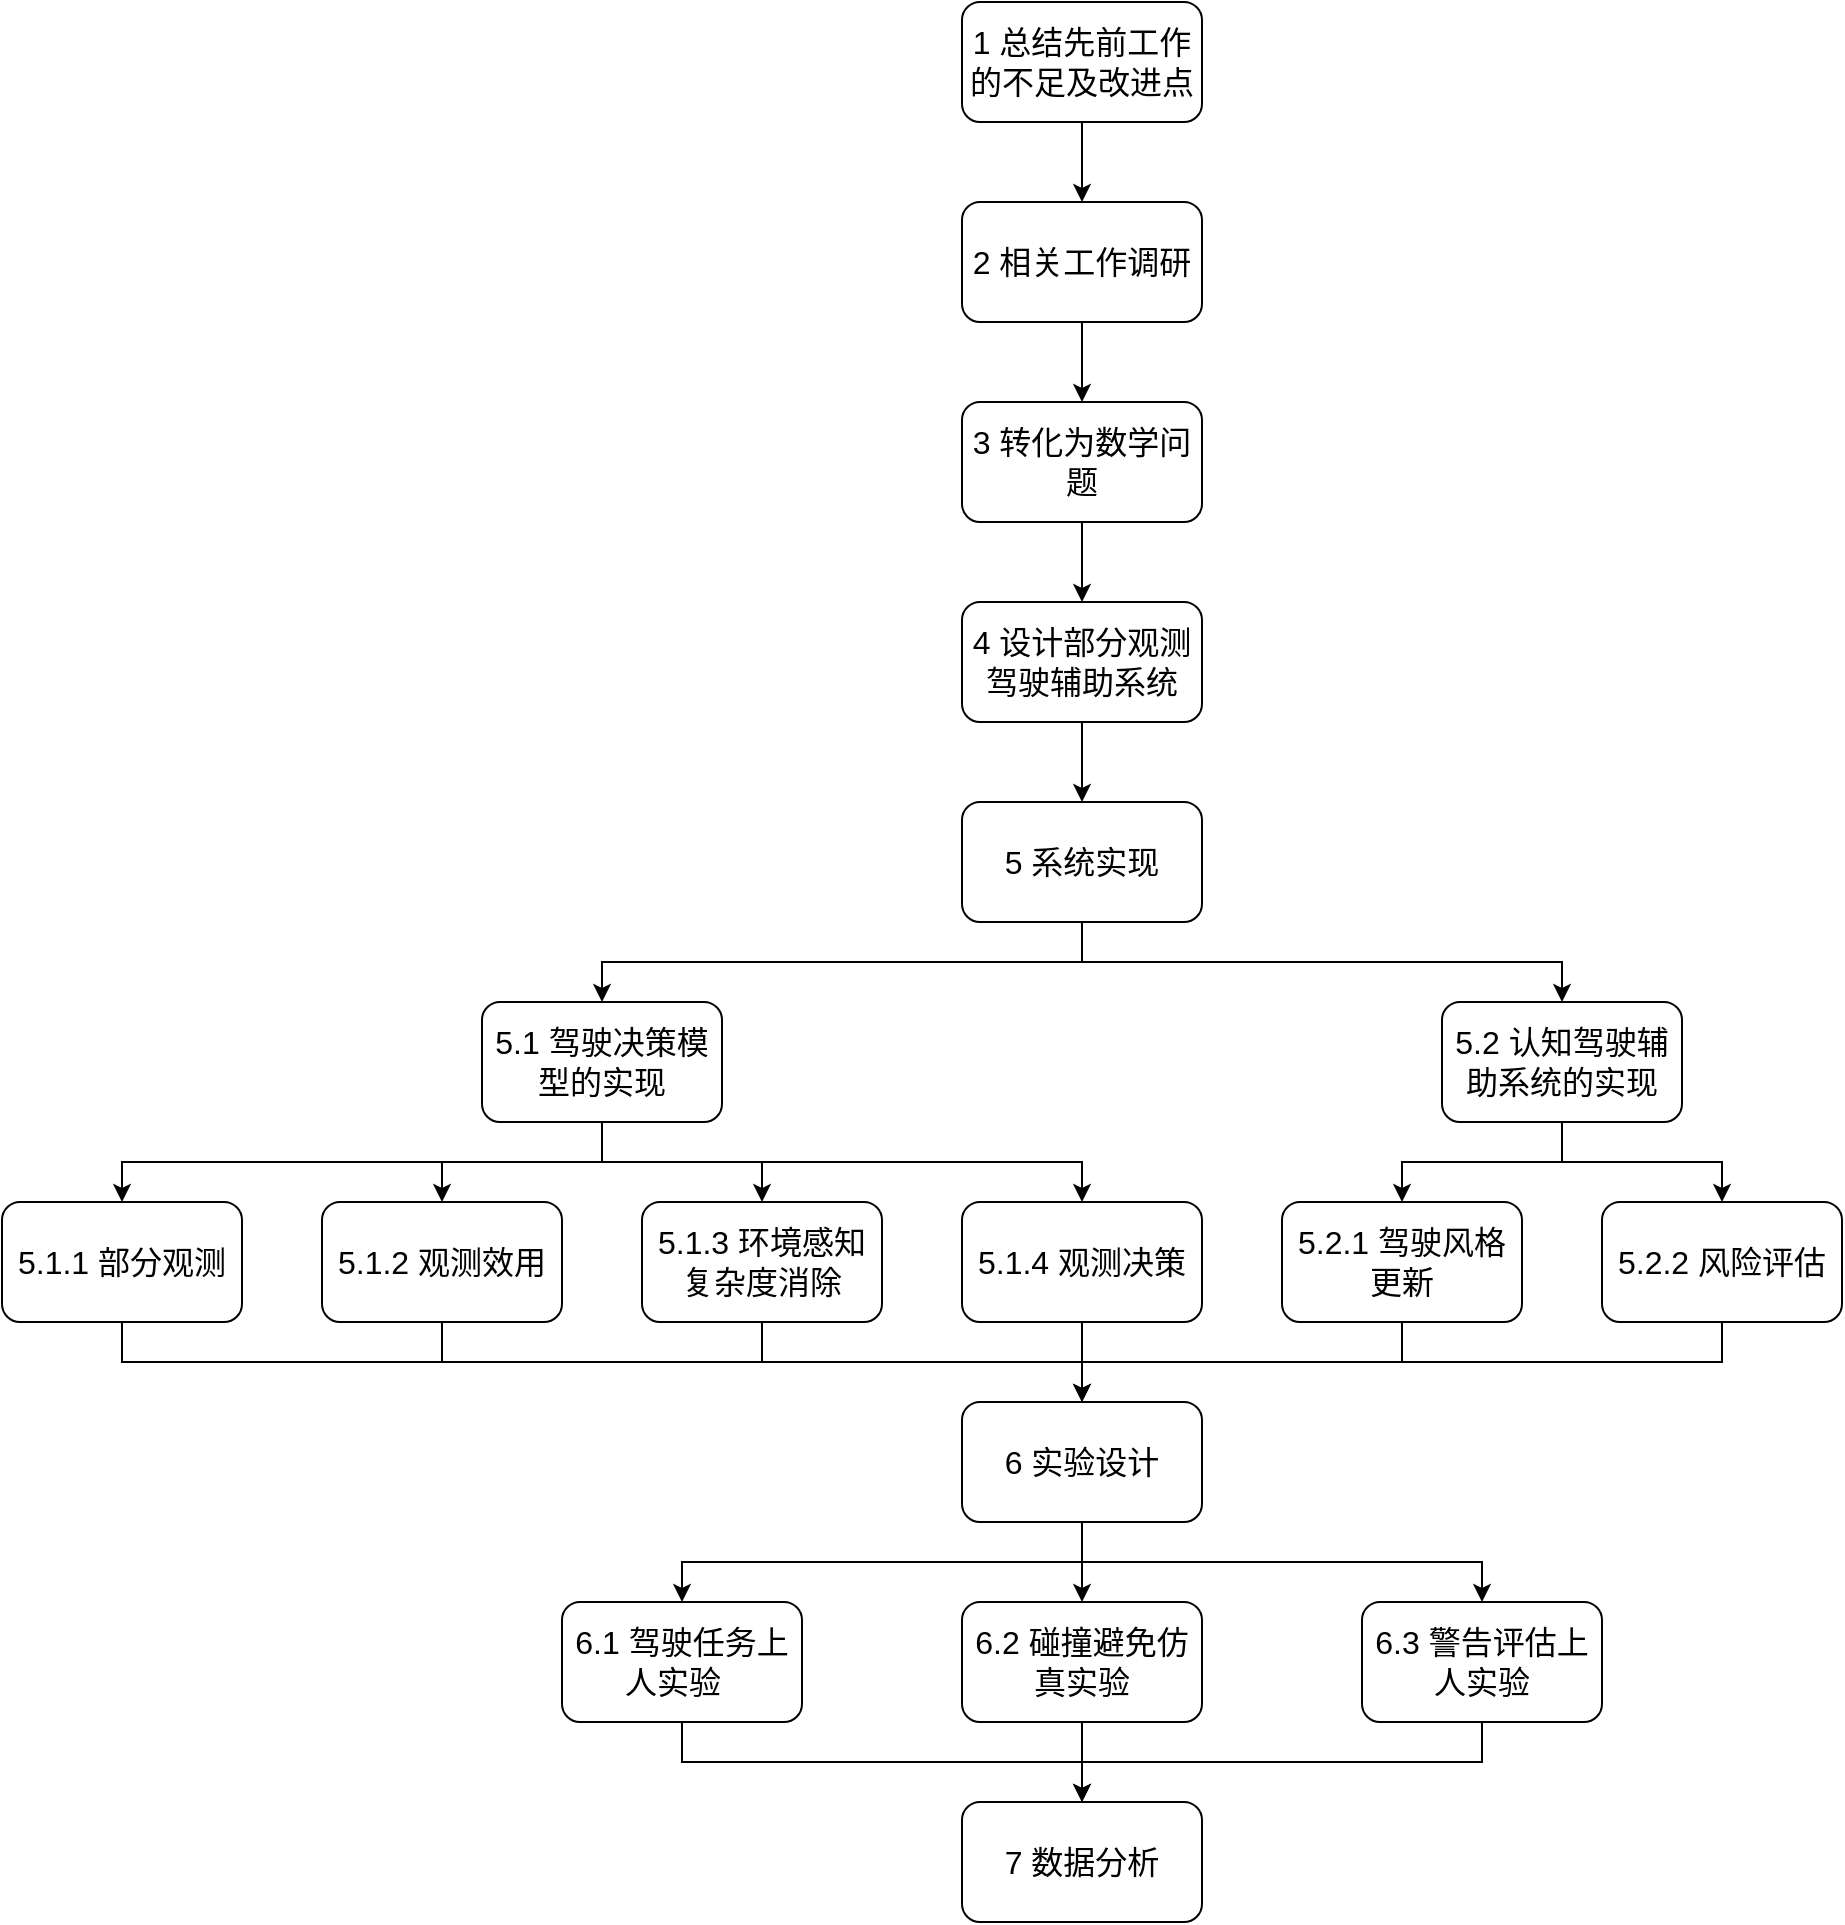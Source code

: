 <mxfile version="22.1.18" type="github" pages="4">
  <diagram name="技术路线" id="mQ3hRHiPFnWna2RphFUt">
    <mxGraphModel dx="1962" dy="818" grid="1" gridSize="10" guides="1" tooltips="1" connect="1" arrows="1" fold="1" page="0" pageScale="1" pageWidth="827" pageHeight="1169" math="0" shadow="0">
      <root>
        <mxCell id="0" />
        <mxCell id="1" parent="0" />
        <mxCell id="MlN1ug3Lo0OXtWtIw9sH-1" value="&lt;font style=&quot;font-size: 16px;&quot;&gt;1 总结先前工作的不足及改进点&lt;br&gt;&lt;/font&gt;" style="rounded=1;whiteSpace=wrap;html=1;" parent="1" vertex="1">
          <mxGeometry x="400" y="80" width="120" height="60" as="geometry" />
        </mxCell>
        <mxCell id="MlN1ug3Lo0OXtWtIw9sH-2" value="&lt;font style=&quot;font-size: 16px;&quot;&gt;&lt;font style=&quot;font-size: 16px;&quot;&gt;2&amp;nbsp;&lt;/font&gt;相关工作调研&lt;/font&gt;" style="rounded=1;whiteSpace=wrap;html=1;" parent="1" vertex="1">
          <mxGeometry x="400" y="180" width="120" height="60" as="geometry" />
        </mxCell>
        <mxCell id="MlN1ug3Lo0OXtWtIw9sH-3" value="&lt;span style=&quot;font-size: 16px;&quot;&gt;3 转化为数学问题&lt;/span&gt;" style="rounded=1;whiteSpace=wrap;html=1;" parent="1" vertex="1">
          <mxGeometry x="400" y="280" width="120" height="60" as="geometry" />
        </mxCell>
        <mxCell id="MlN1ug3Lo0OXtWtIw9sH-4" value="&lt;span style=&quot;font-size: 16px;&quot;&gt;4 设计部分观测驾驶辅助系统&lt;/span&gt;" style="rounded=1;whiteSpace=wrap;html=1;" parent="1" vertex="1">
          <mxGeometry x="400" y="380" width="120" height="60" as="geometry" />
        </mxCell>
        <mxCell id="MlN1ug3Lo0OXtWtIw9sH-5" value="&lt;span style=&quot;font-size: 16px;&quot;&gt;5.1.1 部分观测&lt;/span&gt;" style="rounded=1;whiteSpace=wrap;html=1;" parent="1" vertex="1">
          <mxGeometry x="-80" y="680" width="120" height="60" as="geometry" />
        </mxCell>
        <mxCell id="MlN1ug3Lo0OXtWtIw9sH-6" value="&lt;span style=&quot;font-size: 16px;&quot;&gt;5.1.2 观测效用&lt;/span&gt;" style="rounded=1;whiteSpace=wrap;html=1;" parent="1" vertex="1">
          <mxGeometry x="80" y="680" width="120" height="60" as="geometry" />
        </mxCell>
        <mxCell id="MlN1ug3Lo0OXtWtIw9sH-7" value="&lt;span style=&quot;font-size: 16px;&quot;&gt;5.1.3 环境感知复杂度消除&lt;/span&gt;" style="rounded=1;whiteSpace=wrap;html=1;" parent="1" vertex="1">
          <mxGeometry x="240" y="680" width="120" height="60" as="geometry" />
        </mxCell>
        <mxCell id="MlN1ug3Lo0OXtWtIw9sH-8" value="&lt;span style=&quot;font-size: 16px;&quot;&gt;5.2.1 驾驶风格更新&lt;/span&gt;" style="rounded=1;whiteSpace=wrap;html=1;" parent="1" vertex="1">
          <mxGeometry x="560" y="680" width="120" height="60" as="geometry" />
        </mxCell>
        <mxCell id="MlN1ug3Lo0OXtWtIw9sH-9" value="&lt;span style=&quot;font-size: 16px;&quot;&gt;5.1.4 观测决策&lt;/span&gt;" style="rounded=1;whiteSpace=wrap;html=1;" parent="1" vertex="1">
          <mxGeometry x="400" y="680" width="120" height="60" as="geometry" />
        </mxCell>
        <mxCell id="MlN1ug3Lo0OXtWtIw9sH-10" value="&lt;span style=&quot;font-size: 16px;&quot;&gt;5.2.2 风险评估&lt;/span&gt;" style="rounded=1;whiteSpace=wrap;html=1;" parent="1" vertex="1">
          <mxGeometry x="720" y="680" width="120" height="60" as="geometry" />
        </mxCell>
        <mxCell id="MlN1ug3Lo0OXtWtIw9sH-11" value="&lt;span style=&quot;font-size: 16px;&quot;&gt;5.1 驾驶决策模型的实现&lt;/span&gt;" style="rounded=1;whiteSpace=wrap;html=1;" parent="1" vertex="1">
          <mxGeometry x="160" y="580" width="120" height="60" as="geometry" />
        </mxCell>
        <mxCell id="MlN1ug3Lo0OXtWtIw9sH-12" value="&lt;span style=&quot;font-size: 16px;&quot;&gt;5.2 认知驾驶辅助系统的实现&lt;/span&gt;" style="rounded=1;whiteSpace=wrap;html=1;" parent="1" vertex="1">
          <mxGeometry x="640" y="580" width="120" height="60" as="geometry" />
        </mxCell>
        <mxCell id="MlN1ug3Lo0OXtWtIw9sH-13" value="&lt;span style=&quot;font-size: 16px;&quot;&gt;6 实验设计&lt;/span&gt;" style="rounded=1;whiteSpace=wrap;html=1;" parent="1" vertex="1">
          <mxGeometry x="400" y="780" width="120" height="60" as="geometry" />
        </mxCell>
        <mxCell id="MlN1ug3Lo0OXtWtIw9sH-14" value="&lt;span style=&quot;font-size: 16px;&quot;&gt;5 系统实现&lt;/span&gt;" style="rounded=1;whiteSpace=wrap;html=1;" parent="1" vertex="1">
          <mxGeometry x="400" y="480" width="120" height="60" as="geometry" />
        </mxCell>
        <mxCell id="MlN1ug3Lo0OXtWtIw9sH-15" value="&lt;span style=&quot;font-size: 16px;&quot;&gt;6.1 驾驶任务上人实验&amp;nbsp;&amp;nbsp;&lt;/span&gt;" style="rounded=1;whiteSpace=wrap;html=1;" parent="1" vertex="1">
          <mxGeometry x="200" y="880" width="120" height="60" as="geometry" />
        </mxCell>
        <mxCell id="MlN1ug3Lo0OXtWtIw9sH-17" value="&lt;span style=&quot;font-size: 16px;&quot;&gt;6.3 警告评估上人实验&lt;/span&gt;" style="rounded=1;whiteSpace=wrap;html=1;" parent="1" vertex="1">
          <mxGeometry x="600" y="880" width="120" height="60" as="geometry" />
        </mxCell>
        <mxCell id="MlN1ug3Lo0OXtWtIw9sH-18" value="&lt;span style=&quot;font-size: 16px;&quot;&gt;7 数据分析&lt;/span&gt;" style="rounded=1;whiteSpace=wrap;html=1;" parent="1" vertex="1">
          <mxGeometry x="400" y="980" width="120" height="60" as="geometry" />
        </mxCell>
        <mxCell id="MlN1ug3Lo0OXtWtIw9sH-19" value="" style="endArrow=classic;html=1;rounded=0;entryX=0.5;entryY=0;entryDx=0;entryDy=0;" parent="1" source="MlN1ug3Lo0OXtWtIw9sH-3" target="MlN1ug3Lo0OXtWtIw9sH-4" edge="1">
          <mxGeometry width="50" height="50" relative="1" as="geometry">
            <mxPoint x="190" y="510" as="sourcePoint" />
            <mxPoint x="240" y="460" as="targetPoint" />
          </mxGeometry>
        </mxCell>
        <mxCell id="MlN1ug3Lo0OXtWtIw9sH-20" value="" style="endArrow=classic;html=1;rounded=0;entryX=0.5;entryY=0;entryDx=0;entryDy=0;exitX=0.5;exitY=1;exitDx=0;exitDy=0;" parent="1" source="MlN1ug3Lo0OXtWtIw9sH-4" target="MlN1ug3Lo0OXtWtIw9sH-14" edge="1">
          <mxGeometry width="50" height="50" relative="1" as="geometry">
            <mxPoint x="470" y="350" as="sourcePoint" />
            <mxPoint x="470" y="390" as="targetPoint" />
          </mxGeometry>
        </mxCell>
        <mxCell id="MlN1ug3Lo0OXtWtIw9sH-21" value="" style="endArrow=classic;html=1;rounded=0;exitX=0.5;exitY=1;exitDx=0;exitDy=0;entryX=0.5;entryY=0;entryDx=0;entryDy=0;" parent="1" source="MlN1ug3Lo0OXtWtIw9sH-14" target="MlN1ug3Lo0OXtWtIw9sH-11" edge="1">
          <mxGeometry width="50" height="50" relative="1" as="geometry">
            <mxPoint x="390" y="630" as="sourcePoint" />
            <mxPoint x="440" y="580" as="targetPoint" />
            <Array as="points">
              <mxPoint x="460" y="560" />
              <mxPoint x="220" y="560" />
            </Array>
          </mxGeometry>
        </mxCell>
        <mxCell id="MlN1ug3Lo0OXtWtIw9sH-22" value="" style="endArrow=classic;html=1;rounded=0;entryX=0.5;entryY=0;entryDx=0;entryDy=0;" parent="1" target="MlN1ug3Lo0OXtWtIw9sH-12" edge="1">
          <mxGeometry width="50" height="50" relative="1" as="geometry">
            <mxPoint x="460" y="560" as="sourcePoint" />
            <mxPoint x="230" y="590" as="targetPoint" />
            <Array as="points">
              <mxPoint x="700" y="560" />
            </Array>
          </mxGeometry>
        </mxCell>
        <mxCell id="MlN1ug3Lo0OXtWtIw9sH-23" value="" style="endArrow=classic;html=1;rounded=0;exitX=0.5;exitY=1;exitDx=0;exitDy=0;entryX=0.5;entryY=0;entryDx=0;entryDy=0;" parent="1" source="MlN1ug3Lo0OXtWtIw9sH-11" target="MlN1ug3Lo0OXtWtIw9sH-5" edge="1">
          <mxGeometry width="50" height="50" relative="1" as="geometry">
            <mxPoint x="470" y="550" as="sourcePoint" />
            <mxPoint x="230" y="590" as="targetPoint" />
            <Array as="points">
              <mxPoint x="220" y="660" />
              <mxPoint x="-20" y="660" />
            </Array>
          </mxGeometry>
        </mxCell>
        <mxCell id="MlN1ug3Lo0OXtWtIw9sH-25" value="" style="endArrow=classic;html=1;rounded=0;" parent="1" target="MlN1ug3Lo0OXtWtIw9sH-6" edge="1">
          <mxGeometry width="50" height="50" relative="1" as="geometry">
            <mxPoint x="140" y="660" as="sourcePoint" />
            <mxPoint x="470" y="490" as="targetPoint" />
          </mxGeometry>
        </mxCell>
        <mxCell id="MlN1ug3Lo0OXtWtIw9sH-26" value="" style="endArrow=classic;html=1;rounded=0;exitX=0.5;exitY=1;exitDx=0;exitDy=0;entryX=0.5;entryY=0;entryDx=0;entryDy=0;" parent="1" source="MlN1ug3Lo0OXtWtIw9sH-11" target="MlN1ug3Lo0OXtWtIw9sH-9" edge="1">
          <mxGeometry width="50" height="50" relative="1" as="geometry">
            <mxPoint x="230" y="650" as="sourcePoint" />
            <mxPoint x="-10" y="690" as="targetPoint" />
            <Array as="points">
              <mxPoint x="220" y="660" />
              <mxPoint x="300" y="660" />
              <mxPoint x="460" y="660" />
            </Array>
          </mxGeometry>
        </mxCell>
        <mxCell id="MlN1ug3Lo0OXtWtIw9sH-27" value="" style="endArrow=classic;html=1;rounded=0;entryX=0.5;entryY=0;entryDx=0;entryDy=0;" parent="1" target="MlN1ug3Lo0OXtWtIw9sH-7" edge="1">
          <mxGeometry width="50" height="50" relative="1" as="geometry">
            <mxPoint x="300" y="660" as="sourcePoint" />
            <mxPoint x="150" y="690" as="targetPoint" />
          </mxGeometry>
        </mxCell>
        <mxCell id="MlN1ug3Lo0OXtWtIw9sH-28" value="" style="endArrow=classic;html=1;rounded=0;exitX=0.5;exitY=1;exitDx=0;exitDy=0;entryX=0.5;entryY=0;entryDx=0;entryDy=0;" parent="1" source="MlN1ug3Lo0OXtWtIw9sH-12" target="MlN1ug3Lo0OXtWtIw9sH-8" edge="1">
          <mxGeometry width="50" height="50" relative="1" as="geometry">
            <mxPoint x="730" y="650" as="sourcePoint" />
            <mxPoint x="490" y="690" as="targetPoint" />
            <Array as="points">
              <mxPoint x="700" y="660" />
              <mxPoint x="620" y="660" />
            </Array>
          </mxGeometry>
        </mxCell>
        <mxCell id="MlN1ug3Lo0OXtWtIw9sH-29" value="" style="endArrow=classic;html=1;rounded=0;exitX=0.5;exitY=1;exitDx=0;exitDy=0;entryX=0.5;entryY=0;entryDx=0;entryDy=0;" parent="1" source="MlN1ug3Lo0OXtWtIw9sH-12" target="MlN1ug3Lo0OXtWtIw9sH-10" edge="1">
          <mxGeometry width="50" height="50" relative="1" as="geometry">
            <mxPoint x="730" y="650" as="sourcePoint" />
            <mxPoint x="970" y="690" as="targetPoint" />
            <Array as="points">
              <mxPoint x="700" y="660" />
              <mxPoint x="780" y="660" />
            </Array>
          </mxGeometry>
        </mxCell>
        <mxCell id="MlN1ug3Lo0OXtWtIw9sH-30" value="" style="endArrow=classic;html=1;rounded=0;entryX=0.5;entryY=0;entryDx=0;entryDy=0;exitX=0.5;exitY=1;exitDx=0;exitDy=0;" parent="1" source="MlN1ug3Lo0OXtWtIw9sH-5" target="MlN1ug3Lo0OXtWtIw9sH-13" edge="1">
          <mxGeometry width="50" height="50" relative="1" as="geometry">
            <mxPoint x="160" y="860" as="sourcePoint" />
            <mxPoint x="210" y="810" as="targetPoint" />
            <Array as="points">
              <mxPoint x="-20" y="760" />
              <mxPoint x="460" y="760" />
            </Array>
          </mxGeometry>
        </mxCell>
        <mxCell id="MlN1ug3Lo0OXtWtIw9sH-31" value="" style="endArrow=classic;html=1;rounded=0;exitX=0.5;exitY=1;exitDx=0;exitDy=0;" parent="1" source="MlN1ug3Lo0OXtWtIw9sH-10" edge="1">
          <mxGeometry width="50" height="50" relative="1" as="geometry">
            <mxPoint x="-10" y="750" as="sourcePoint" />
            <mxPoint x="460" y="780" as="targetPoint" />
            <Array as="points">
              <mxPoint x="780" y="760" />
              <mxPoint x="460" y="760" />
            </Array>
          </mxGeometry>
        </mxCell>
        <mxCell id="MlN1ug3Lo0OXtWtIw9sH-33" value="" style="endArrow=none;html=1;rounded=0;entryX=0.5;entryY=1;entryDx=0;entryDy=0;" parent="1" target="MlN1ug3Lo0OXtWtIw9sH-6" edge="1">
          <mxGeometry width="50" height="50" relative="1" as="geometry">
            <mxPoint x="140" y="760" as="sourcePoint" />
            <mxPoint x="120" y="820" as="targetPoint" />
          </mxGeometry>
        </mxCell>
        <mxCell id="MlN1ug3Lo0OXtWtIw9sH-34" value="" style="endArrow=none;html=1;rounded=0;entryX=0.5;entryY=1;entryDx=0;entryDy=0;" parent="1" target="MlN1ug3Lo0OXtWtIw9sH-7" edge="1">
          <mxGeometry width="50" height="50" relative="1" as="geometry">
            <mxPoint x="300" y="760" as="sourcePoint" />
            <mxPoint x="150" y="750" as="targetPoint" />
          </mxGeometry>
        </mxCell>
        <mxCell id="MlN1ug3Lo0OXtWtIw9sH-35" value="" style="endArrow=none;html=1;rounded=0;entryX=0.5;entryY=1;entryDx=0;entryDy=0;" parent="1" target="MlN1ug3Lo0OXtWtIw9sH-9" edge="1">
          <mxGeometry width="50" height="50" relative="1" as="geometry">
            <mxPoint x="460" y="760" as="sourcePoint" />
            <mxPoint x="310" y="750" as="targetPoint" />
          </mxGeometry>
        </mxCell>
        <mxCell id="MlN1ug3Lo0OXtWtIw9sH-36" value="" style="endArrow=none;html=1;rounded=0;entryX=0.5;entryY=1;entryDx=0;entryDy=0;" parent="1" target="MlN1ug3Lo0OXtWtIw9sH-8" edge="1">
          <mxGeometry width="50" height="50" relative="1" as="geometry">
            <mxPoint x="620" y="760" as="sourcePoint" />
            <mxPoint x="470" y="750" as="targetPoint" />
          </mxGeometry>
        </mxCell>
        <mxCell id="MlN1ug3Lo0OXtWtIw9sH-37" value="" style="endArrow=classic;html=1;rounded=0;exitX=0.5;exitY=1;exitDx=0;exitDy=0;entryX=0.5;entryY=0;entryDx=0;entryDy=0;" parent="1" source="MlN1ug3Lo0OXtWtIw9sH-13" target="MlN1ug3Lo0OXtWtIw9sH-15" edge="1">
          <mxGeometry width="50" height="50" relative="1" as="geometry">
            <mxPoint x="460" y="850" as="sourcePoint" />
            <mxPoint x="220" y="850" as="targetPoint" />
            <Array as="points">
              <mxPoint x="460" y="860" />
              <mxPoint x="260" y="860" />
              <mxPoint x="260" y="870" />
            </Array>
          </mxGeometry>
        </mxCell>
        <mxCell id="MlN1ug3Lo0OXtWtIw9sH-38" value="" style="endArrow=classic;html=1;rounded=0;entryX=0.5;entryY=0;entryDx=0;entryDy=0;" parent="1" target="MlN1ug3Lo0OXtWtIw9sH-17" edge="1">
          <mxGeometry width="50" height="50" relative="1" as="geometry">
            <mxPoint x="460" y="860" as="sourcePoint" />
            <mxPoint x="700" y="880" as="targetPoint" />
            <Array as="points">
              <mxPoint x="660" y="860" />
            </Array>
          </mxGeometry>
        </mxCell>
        <mxCell id="MlN1ug3Lo0OXtWtIw9sH-39" value="" style="endArrow=classic;html=1;rounded=0;entryX=0.5;entryY=0;entryDx=0;entryDy=0;" parent="1" edge="1">
          <mxGeometry width="50" height="50" relative="1" as="geometry">
            <mxPoint x="460" y="860" as="sourcePoint" />
            <mxPoint x="460" y="880" as="targetPoint" />
          </mxGeometry>
        </mxCell>
        <mxCell id="MlN1ug3Lo0OXtWtIw9sH-40" value="" style="endArrow=classic;html=1;rounded=0;exitX=0.5;exitY=1;exitDx=0;exitDy=0;entryX=0.5;entryY=0;entryDx=0;entryDy=0;" parent="1" source="MlN1ug3Lo0OXtWtIw9sH-1" target="MlN1ug3Lo0OXtWtIw9sH-2" edge="1">
          <mxGeometry width="50" height="50" relative="1" as="geometry">
            <mxPoint x="570" y="200" as="sourcePoint" />
            <mxPoint x="620" y="150" as="targetPoint" />
          </mxGeometry>
        </mxCell>
        <mxCell id="MlN1ug3Lo0OXtWtIw9sH-41" value="" style="endArrow=classic;html=1;rounded=0;exitX=0.5;exitY=1;exitDx=0;exitDy=0;entryX=0.5;entryY=0;entryDx=0;entryDy=0;" parent="1" source="MlN1ug3Lo0OXtWtIw9sH-2" target="MlN1ug3Lo0OXtWtIw9sH-3" edge="1">
          <mxGeometry width="50" height="50" relative="1" as="geometry">
            <mxPoint x="470" y="150" as="sourcePoint" />
            <mxPoint x="470" y="190" as="targetPoint" />
          </mxGeometry>
        </mxCell>
        <mxCell id="MlN1ug3Lo0OXtWtIw9sH-42" value="" style="endArrow=classic;html=1;rounded=0;entryX=0.5;entryY=0;entryDx=0;entryDy=0;exitX=0.5;exitY=1;exitDx=0;exitDy=0;" parent="1" source="MlN1ug3Lo0OXtWtIw9sH-15" target="MlN1ug3Lo0OXtWtIw9sH-18" edge="1">
          <mxGeometry width="50" height="50" relative="1" as="geometry">
            <mxPoint x="280" y="1060" as="sourcePoint" />
            <mxPoint x="330" y="1010" as="targetPoint" />
            <Array as="points">
              <mxPoint x="260" y="960" />
              <mxPoint x="460" y="960" />
            </Array>
          </mxGeometry>
        </mxCell>
        <mxCell id="MlN1ug3Lo0OXtWtIw9sH-43" value="" style="endArrow=classic;html=1;rounded=0;exitX=0.5;exitY=1;exitDx=0;exitDy=0;" parent="1" source="MlN1ug3Lo0OXtWtIw9sH-17" edge="1">
          <mxGeometry width="50" height="50" relative="1" as="geometry">
            <mxPoint x="270" y="950" as="sourcePoint" />
            <mxPoint x="460" y="980" as="targetPoint" />
            <Array as="points">
              <mxPoint x="660" y="960" />
              <mxPoint x="460" y="960" />
            </Array>
          </mxGeometry>
        </mxCell>
        <mxCell id="MlN1ug3Lo0OXtWtIw9sH-44" value="" style="endArrow=none;html=1;rounded=0;entryX=0.5;entryY=1;entryDx=0;entryDy=0;" parent="1" edge="1">
          <mxGeometry width="50" height="50" relative="1" as="geometry">
            <mxPoint x="460" y="960" as="sourcePoint" />
            <mxPoint x="460" y="940" as="targetPoint" />
          </mxGeometry>
        </mxCell>
        <mxCell id="MlN1ug3Lo0OXtWtIw9sH-45" value="&lt;span style=&quot;font-size: 16px;&quot;&gt;6.2 碰撞避免仿真实验&lt;/span&gt;" style="rounded=1;whiteSpace=wrap;html=1;" parent="1" vertex="1">
          <mxGeometry x="400" y="880" width="120" height="60" as="geometry" />
        </mxCell>
      </root>
    </mxGraphModel>
  </diagram>
  <diagram id="VhNYVMXIXF-rGVlpUFa8" name="第 2 页">
    <mxGraphModel dx="1962" dy="818" grid="1" gridSize="10" guides="1" tooltips="1" connect="1" arrows="1" fold="1" page="0" pageScale="1" pageWidth="827" pageHeight="1169" math="1" shadow="0">
      <root>
        <mxCell id="0" />
        <mxCell id="1" parent="0" />
        <mxCell id="L3NDiGNjm-mLVxobNxUE-11" value="" style="rhombus;whiteSpace=wrap;html=1;" parent="1" vertex="1">
          <mxGeometry x="41" y="340" width="290" height="80" as="geometry" />
        </mxCell>
        <mxCell id="L3NDiGNjm-mLVxobNxUE-10" value="" style="rhombus;whiteSpace=wrap;html=1;" parent="1" vertex="1">
          <mxGeometry x="-145" y="240" width="290" height="80" as="geometry" />
        </mxCell>
        <mxCell id="L3NDiGNjm-mLVxobNxUE-4" value="" style="rhombus;whiteSpace=wrap;html=1;" parent="1" vertex="1">
          <mxGeometry x="-145" y="120" width="290" height="80" as="geometry" />
        </mxCell>
        <mxCell id="L3NDiGNjm-mLVxobNxUE-1" value="" style="rhombus;whiteSpace=wrap;html=1;" parent="1" vertex="1">
          <mxGeometry x="-145" width="290" height="80" as="geometry" />
        </mxCell>
        <mxCell id="L3NDiGNjm-mLVxobNxUE-2" value="$$\widehat{\mathcal{U}_t^{Ego-}}^{CDAS-O}(\widehat{\mathbb{X}_{risk}^{(k)}}^{CDAS-O}) &amp;gt; r^{CDAS-O}$$" style="text;html=1;align=center;verticalAlign=middle;resizable=0;points=[];autosize=1;strokeColor=none;fillColor=none;" parent="1" vertex="1">
          <mxGeometry x="-285" y="23" width="590" height="30" as="geometry" />
        </mxCell>
        <mxCell id="L3NDiGNjm-mLVxobNxUE-3" value="$$b(\widehat{\mathbb{a}_{t}^{Ego(k)}}^{CDAS-O})&amp;gt;p^{max}_{warn}$$" style="text;html=1;align=center;verticalAlign=middle;resizable=0;points=[];autosize=1;strokeColor=none;fillColor=none;" parent="1" vertex="1">
          <mxGeometry x="-195" y="140" width="390" height="30" as="geometry" />
        </mxCell>
        <mxCell id="L3NDiGNjm-mLVxobNxUE-6" value="$$H(\widehat{\widehat{X_{t+1}}^{Ego}}^{CDAS-O})&amp;gt;p^{max}_{entropy}&amp;nbsp;$$" style="text;html=1;align=center;verticalAlign=middle;resizable=0;points=[];autosize=1;strokeColor=none;fillColor=none;" parent="1" vertex="1">
          <mxGeometry x="-20" y="360" width="420" height="30" as="geometry" />
        </mxCell>
        <mxCell id="L3NDiGNjm-mLVxobNxUE-9" value="$$b(\widehat{\mathbb{a}_{t}^{Ego&#39;(k)}}^{CDAS-O})&amp;lt;p^{min}_{warn}&amp;nbsp;$$" style="text;html=1;align=center;verticalAlign=middle;resizable=0;points=[];autosize=1;strokeColor=none;fillColor=none;" parent="1" vertex="1">
          <mxGeometry x="-215" y="265" width="400" height="30" as="geometry" />
        </mxCell>
        <mxCell id="L3NDiGNjm-mLVxobNxUE-13" value="" style="endArrow=classic;html=1;rounded=0;exitX=0.5;exitY=1;exitDx=0;exitDy=0;entryX=0.5;entryY=0;entryDx=0;entryDy=0;" parent="1" source="L3NDiGNjm-mLVxobNxUE-1" target="L3NDiGNjm-mLVxobNxUE-4" edge="1">
          <mxGeometry width="50" height="50" relative="1" as="geometry">
            <mxPoint x="160" y="120" as="sourcePoint" />
            <mxPoint x="210" y="70" as="targetPoint" />
          </mxGeometry>
        </mxCell>
        <mxCell id="L3NDiGNjm-mLVxobNxUE-14" value="" style="endArrow=classic;html=1;rounded=0;entryX=0.5;entryY=0;entryDx=0;entryDy=0;exitX=0.5;exitY=1;exitDx=0;exitDy=0;" parent="1" source="L3NDiGNjm-mLVxobNxUE-4" target="L3NDiGNjm-mLVxobNxUE-10" edge="1">
          <mxGeometry width="50" height="50" relative="1" as="geometry">
            <mxPoint x="50" y="210" as="sourcePoint" />
            <mxPoint x="10" y="130" as="targetPoint" />
          </mxGeometry>
        </mxCell>
        <mxCell id="L3NDiGNjm-mLVxobNxUE-24" value="" style="endArrow=classic;html=1;rounded=0;exitX=1;exitY=0.5;exitDx=0;exitDy=0;entryX=0.5;entryY=0;entryDx=0;entryDy=0;" parent="1" source="L3NDiGNjm-mLVxobNxUE-10" target="L3NDiGNjm-mLVxobNxUE-11" edge="1">
          <mxGeometry width="50" height="50" relative="1" as="geometry">
            <mxPoint x="210" y="330" as="sourcePoint" />
            <mxPoint x="260" y="280" as="targetPoint" />
            <Array as="points">
              <mxPoint x="186" y="280" />
            </Array>
          </mxGeometry>
        </mxCell>
        <mxCell id="L3NDiGNjm-mLVxobNxUE-28" value="&lt;font style=&quot;font-size: 16px;&quot;&gt;Y&lt;/font&gt;" style="text;html=1;align=center;verticalAlign=middle;resizable=0;points=[];autosize=1;strokeColor=none;fillColor=none;" parent="1" vertex="1">
          <mxGeometry x="-5" y="75" width="30" height="30" as="geometry" />
        </mxCell>
        <mxCell id="L3NDiGNjm-mLVxobNxUE-29" value="&lt;font style=&quot;font-size: 16px;&quot;&gt;Y&lt;/font&gt;" style="text;html=1;align=center;verticalAlign=middle;resizable=0;points=[];autosize=1;strokeColor=none;fillColor=none;" parent="1" vertex="1">
          <mxGeometry x="-5" y="195" width="30" height="30" as="geometry" />
        </mxCell>
        <mxCell id="L3NDiGNjm-mLVxobNxUE-30" value="&lt;font style=&quot;font-size: 16px;&quot;&gt;Y&lt;/font&gt;" style="text;html=1;align=center;verticalAlign=middle;resizable=0;points=[];autosize=1;strokeColor=none;fillColor=none;" parent="1" vertex="1">
          <mxGeometry x="-5" y="316" width="30" height="30" as="geometry" />
        </mxCell>
        <mxCell id="L3NDiGNjm-mLVxobNxUE-31" value="&lt;font style=&quot;font-size: 16px;&quot;&gt;Y&lt;/font&gt;" style="text;html=1;align=center;verticalAlign=middle;resizable=0;points=[];autosize=1;strokeColor=none;fillColor=none;" parent="1" vertex="1">
          <mxGeometry x="190" y="420" width="30" height="30" as="geometry" />
        </mxCell>
        <mxCell id="L3NDiGNjm-mLVxobNxUE-32" value="&lt;font style=&quot;font-size: 16px;&quot;&gt;N&lt;/font&gt;" style="text;html=1;align=center;verticalAlign=middle;resizable=0;points=[];autosize=1;strokeColor=none;fillColor=none;" parent="1" vertex="1">
          <mxGeometry x="129" y="40" width="40" height="30" as="geometry" />
        </mxCell>
        <mxCell id="L3NDiGNjm-mLVxobNxUE-33" value="&lt;font style=&quot;font-size: 16px;&quot;&gt;N&lt;/font&gt;" style="text;html=1;align=center;verticalAlign=middle;resizable=0;points=[];autosize=1;strokeColor=none;fillColor=none;" parent="1" vertex="1">
          <mxGeometry x="129" y="160" width="40" height="30" as="geometry" />
        </mxCell>
        <mxCell id="L3NDiGNjm-mLVxobNxUE-34" value="&lt;font style=&quot;font-size: 16px;&quot;&gt;N&lt;/font&gt;" style="text;html=1;align=center;verticalAlign=middle;resizable=0;points=[];autosize=1;strokeColor=none;fillColor=none;" parent="1" vertex="1">
          <mxGeometry x="129" y="276" width="40" height="30" as="geometry" />
        </mxCell>
        <mxCell id="L3NDiGNjm-mLVxobNxUE-35" value="&lt;font style=&quot;font-size: 16px;&quot;&gt;N&lt;/font&gt;" style="text;html=1;align=center;verticalAlign=middle;resizable=0;points=[];autosize=1;strokeColor=none;fillColor=none;" parent="1" vertex="1">
          <mxGeometry x="310" y="380" width="40" height="30" as="geometry" />
        </mxCell>
        <mxCell id="L3NDiGNjm-mLVxobNxUE-39" value="&lt;font style=&quot;font-size: 14px;&quot;&gt;no warning&lt;/font&gt;" style="rounded=1;whiteSpace=wrap;html=1;fillColor=#cce5ff;strokeColor=#36393d;" parent="1" vertex="1">
          <mxGeometry x="360" y="560" width="80" height="30" as="geometry" />
        </mxCell>
        <mxCell id="L3NDiGNjm-mLVxobNxUE-40" value="&lt;font style=&quot;font-size: 14px;&quot;&gt;warning&lt;/font&gt;" style="rounded=1;whiteSpace=wrap;html=1;fillColor=#ffcccc;strokeColor=#36393d;" parent="1" vertex="1">
          <mxGeometry x="49" y="560" width="80" height="30" as="geometry" />
        </mxCell>
        <mxCell id="L3NDiGNjm-mLVxobNxUE-42" value="" style="endArrow=classic;html=1;rounded=0;exitX=0.5;exitY=1;exitDx=0;exitDy=0;" parent="1" source="L3NDiGNjm-mLVxobNxUE-10" target="L3NDiGNjm-mLVxobNxUE-40" edge="1">
          <mxGeometry width="50" height="50" relative="1" as="geometry">
            <mxPoint x="-10" y="450" as="sourcePoint" />
            <mxPoint y="460" as="targetPoint" />
            <Array as="points">
              <mxPoint y="520" />
              <mxPoint x="89" y="520" />
            </Array>
          </mxGeometry>
        </mxCell>
        <mxCell id="L3NDiGNjm-mLVxobNxUE-47" value="" style="endArrow=classic;html=1;rounded=0;exitX=1;exitY=0.5;exitDx=0;exitDy=0;entryX=0.5;entryY=0;entryDx=0;entryDy=0;" parent="1" source="L3NDiGNjm-mLVxobNxUE-4" target="L3NDiGNjm-mLVxobNxUE-39" edge="1">
          <mxGeometry width="50" height="50" relative="1" as="geometry">
            <mxPoint x="155" y="50" as="sourcePoint" />
            <mxPoint x="400" y="530" as="targetPoint" />
            <Array as="points">
              <mxPoint x="400" y="160" />
            </Array>
          </mxGeometry>
        </mxCell>
        <mxCell id="mY_Z1bX-pYmgDe0dNFTQ-2" value="" style="endArrow=none;html=1;rounded=0;exitX=0.265;exitY=-0.067;exitDx=0;exitDy=0;exitPerimeter=0;" parent="1" source="L3NDiGNjm-mLVxobNxUE-32" edge="1">
          <mxGeometry width="50" height="50" relative="1" as="geometry">
            <mxPoint x="190" y="140" as="sourcePoint" />
            <mxPoint x="400" y="160" as="targetPoint" />
            <Array as="points">
              <mxPoint x="400" y="38" />
            </Array>
          </mxGeometry>
        </mxCell>
        <mxCell id="mY_Z1bX-pYmgDe0dNFTQ-3" value="" style="endArrow=none;html=1;rounded=0;exitX=0.48;exitY=-0.067;exitDx=0;exitDy=0;exitPerimeter=0;" parent="1" source="L3NDiGNjm-mLVxobNxUE-35" edge="1">
          <mxGeometry width="50" height="50" relative="1" as="geometry">
            <mxPoint x="270" y="320" as="sourcePoint" />
            <mxPoint x="400" y="378" as="targetPoint" />
          </mxGeometry>
        </mxCell>
        <mxCell id="mY_Z1bX-pYmgDe0dNFTQ-4" value="" style="endArrow=none;html=1;rounded=0;entryX=0.5;entryY=1;entryDx=0;entryDy=0;" parent="1" target="L3NDiGNjm-mLVxobNxUE-11" edge="1">
          <mxGeometry width="50" height="50" relative="1" as="geometry">
            <mxPoint y="520" as="sourcePoint" />
            <mxPoint x="150" y="450" as="targetPoint" />
            <Array as="points">
              <mxPoint x="186" y="520" />
            </Array>
          </mxGeometry>
        </mxCell>
      </root>
    </mxGraphModel>
  </diagram>
  <diagram id="xLzSCaej47q-YEIKP9gT" name="CDAS-O Warning">
    <mxGraphModel dx="2362" dy="818" grid="1" gridSize="10" guides="1" tooltips="1" connect="1" arrows="1" fold="1" page="0" pageScale="1" pageWidth="827" pageHeight="1169" math="1" shadow="0">
      <root>
        <mxCell id="0" />
        <mxCell id="1" parent="0" />
        <mxCell id="xuG2ltUH9UKaSQXEA_Eq-1" value="$$\widehat{\mathcal{U}_t^{Ego-}}^{CDAS-O}(\widehat{\mathbb{X}_{risk}^{(k)}}^{CDAS-O}) &amp;gt; r^{CDAS-O}$$" style="text;html=1;align=center;verticalAlign=middle;resizable=0;points=[];autosize=1;strokeColor=none;fillColor=none;" parent="1" vertex="1">
          <mxGeometry x="-280" y="200" width="590" height="30" as="geometry" />
        </mxCell>
        <mxCell id="xuG2ltUH9UKaSQXEA_Eq-2" value="$$b(\widehat{\mathbb{a}_{t}^{Ego&#39;(k)}}^{CDAS-O})&amp;lt;p^{min}_{warn}$$" style="text;html=1;align=center;verticalAlign=middle;resizable=0;points=[];autosize=1;strokeColor=none;fillColor=none;" parent="1" vertex="1">
          <mxGeometry x="-480" y="355" width="390" height="30" as="geometry" />
        </mxCell>
        <mxCell id="xuG2ltUH9UKaSQXEA_Eq-3" value="$$H(\widehat{\widehat{X_{t+1}}^{Ego}}^{CDAS-O})&amp;gt;p^{max}_{entropy}&amp;nbsp;$$" style="text;html=1;align=center;verticalAlign=middle;resizable=0;points=[];autosize=1;strokeColor=none;fillColor=none;" parent="1" vertex="1">
          <mxGeometry x="-180" y="360" width="420" height="30" as="geometry" />
        </mxCell>
        <mxCell id="3hePErWoB-hiRgewPzNB-1" value="" style="ellipse;whiteSpace=wrap;html=1;aspect=fixed;" parent="1" vertex="1">
          <mxGeometry x="-150" y="200" width="30" height="30" as="geometry" />
        </mxCell>
        <mxCell id="3hePErWoB-hiRgewPzNB-2" value="" style="ellipse;whiteSpace=wrap;html=1;aspect=fixed;" parent="1" vertex="1">
          <mxGeometry x="-150" y="280" width="30" height="30" as="geometry" />
        </mxCell>
        <mxCell id="3hePErWoB-hiRgewPzNB-3" value="" style="ellipse;whiteSpace=wrap;html=1;aspect=fixed;" parent="1" vertex="1">
          <mxGeometry x="-200" y="360" width="30" height="30" as="geometry" />
        </mxCell>
        <mxCell id="3hePErWoB-hiRgewPzNB-4" value="" style="ellipse;whiteSpace=wrap;html=1;aspect=fixed;" parent="1" vertex="1">
          <mxGeometry x="-100" y="360" width="30" height="30" as="geometry" />
        </mxCell>
        <mxCell id="3hePErWoB-hiRgewPzNB-5" value="" style="endArrow=none;html=1;rounded=0;entryX=0.5;entryY=1;entryDx=0;entryDy=0;exitX=0.5;exitY=0;exitDx=0;exitDy=0;" parent="1" source="3hePErWoB-hiRgewPzNB-2" target="3hePErWoB-hiRgewPzNB-1" edge="1">
          <mxGeometry width="50" height="50" relative="1" as="geometry">
            <mxPoint x="-200" y="310" as="sourcePoint" />
            <mxPoint x="-150" y="260" as="targetPoint" />
          </mxGeometry>
        </mxCell>
        <mxCell id="3hePErWoB-hiRgewPzNB-6" value="" style="endArrow=none;html=1;rounded=0;entryX=0;entryY=1;entryDx=0;entryDy=0;exitX=1;exitY=0;exitDx=0;exitDy=0;" parent="1" source="3hePErWoB-hiRgewPzNB-3" target="3hePErWoB-hiRgewPzNB-2" edge="1">
          <mxGeometry width="50" height="50" relative="1" as="geometry">
            <mxPoint x="-125" y="290" as="sourcePoint" />
            <mxPoint x="-125" y="240" as="targetPoint" />
          </mxGeometry>
        </mxCell>
        <mxCell id="3hePErWoB-hiRgewPzNB-7" value="" style="endArrow=none;html=1;rounded=0;entryX=1;entryY=1;entryDx=0;entryDy=0;exitX=0;exitY=0;exitDx=0;exitDy=0;" parent="1" source="3hePErWoB-hiRgewPzNB-4" target="3hePErWoB-hiRgewPzNB-2" edge="1">
          <mxGeometry width="50" height="50" relative="1" as="geometry">
            <mxPoint x="-164" y="374" as="sourcePoint" />
            <mxPoint x="-125" y="320" as="targetPoint" />
          </mxGeometry>
        </mxCell>
        <mxCell id="3hePErWoB-hiRgewPzNB-8" value="" style="ellipse;whiteSpace=wrap;html=1;aspect=fixed;" parent="1" vertex="1">
          <mxGeometry x="264" y="195" width="30" height="30" as="geometry" />
        </mxCell>
        <mxCell id="3hePErWoB-hiRgewPzNB-9" value="" style="ellipse;whiteSpace=wrap;html=1;aspect=fixed;" parent="1" vertex="1">
          <mxGeometry x="264" y="275" width="30" height="30" as="geometry" />
        </mxCell>
        <mxCell id="3hePErWoB-hiRgewPzNB-10" value="" style="ellipse;whiteSpace=wrap;html=1;aspect=fixed;" parent="1" vertex="1">
          <mxGeometry x="264" y="360" width="30" height="30" as="geometry" />
        </mxCell>
        <mxCell id="3hePErWoB-hiRgewPzNB-11" value="" style="endArrow=none;html=1;rounded=0;entryX=0.5;entryY=1;entryDx=0;entryDy=0;exitX=0.5;exitY=0;exitDx=0;exitDy=0;" parent="1" source="3hePErWoB-hiRgewPzNB-9" target="3hePErWoB-hiRgewPzNB-8" edge="1">
          <mxGeometry width="50" height="50" relative="1" as="geometry">
            <mxPoint x="214" y="305" as="sourcePoint" />
            <mxPoint x="264" y="255" as="targetPoint" />
          </mxGeometry>
        </mxCell>
        <mxCell id="3hePErWoB-hiRgewPzNB-13" value="" style="endArrow=none;html=1;rounded=0;exitX=0.5;exitY=0;exitDx=0;exitDy=0;entryX=0.5;entryY=1;entryDx=0;entryDy=0;" parent="1" source="3hePErWoB-hiRgewPzNB-10" target="3hePErWoB-hiRgewPzNB-9" edge="1">
          <mxGeometry width="50" height="50" relative="1" as="geometry">
            <mxPoint x="250" y="369" as="sourcePoint" />
            <mxPoint x="310" y="340" as="targetPoint" />
          </mxGeometry>
        </mxCell>
        <mxCell id="3hePErWoB-hiRgewPzNB-16" value="$$ b(\widehat{\mathbb{a}_{t}^{Ego&#39;(k)}}^{CDAS-O}) \geq p^{min}_{warn} ||&lt;br&gt;H(\widehat{\widehat{X_{t+1}}^{Ego}}^{CDAS-O})\leq p^{max}_{entropy} $$" style="text;html=1;align=center;verticalAlign=middle;resizable=0;points=[];autosize=1;strokeColor=none;fillColor=none;" parent="1" vertex="1">
          <mxGeometry x="264" y="350" width="420" height="40" as="geometry" />
        </mxCell>
        <mxCell id="3hePErWoB-hiRgewPzNB-17" value="&lt;b&gt;&lt;font style=&quot;font-size: 16px;&quot;&gt;warning&lt;/font&gt;&lt;/b&gt;" style="text;html=1;align=center;verticalAlign=middle;resizable=0;points=[];autosize=1;strokeColor=none;fillColor=none;" parent="1" vertex="1">
          <mxGeometry x="-170" y="150" width="80" height="30" as="geometry" />
        </mxCell>
        <mxCell id="3hePErWoB-hiRgewPzNB-18" value="&lt;b&gt;&lt;font style=&quot;font-size: 16px;&quot;&gt;no warning&lt;/font&gt;&lt;/b&gt;" style="text;html=1;align=center;verticalAlign=middle;resizable=0;points=[];autosize=1;strokeColor=none;fillColor=none;" parent="1" vertex="1">
          <mxGeometry x="224" y="150" width="110" height="30" as="geometry" />
        </mxCell>
        <mxCell id="quGkIeUmv8Xi9Rg_ytbn-1" value="$$b(\widehat{\mathbb{a}_{t}^{Ego(k)}}^{CDAS-O})&amp;gt;p^{max}_{warn}$$" style="text;html=1;align=center;verticalAlign=middle;resizable=0;points=[];autosize=1;strokeColor=none;fillColor=none;" parent="1" vertex="1">
          <mxGeometry x="-220" y="280" width="390" height="30" as="geometry" />
        </mxCell>
        <mxCell id="quGkIeUmv8Xi9Rg_ytbn-2" value="$$b(\widehat{\mathbb{a}_{t}^{Ego(k)}}^{CDAS-O})&amp;gt;p^{max}_{warn}$$" style="text;html=1;align=center;verticalAlign=middle;resizable=0;points=[];autosize=1;strokeColor=none;fillColor=none;" parent="1" vertex="1">
          <mxGeometry x="190" y="275" width="390" height="30" as="geometry" />
        </mxCell>
        <mxCell id="quGkIeUmv8Xi9Rg_ytbn-3" value="$$\widehat{\mathcal{U}_t^{Ego-}}^{CDAS-O}(\widehat{\mathbb{X}_{risk}^{(k)}}^{CDAS-O}) &amp;gt; r^{CDAS-O}$$" style="text;html=1;align=center;verticalAlign=middle;resizable=0;points=[];autosize=1;strokeColor=none;fillColor=none;" parent="1" vertex="1">
          <mxGeometry x="130" y="190" width="590" height="30" as="geometry" />
        </mxCell>
        <mxCell id="tFXv52k575d83Nle1TOs-1" value="$$\widehat{a_{t+1}^{Ego(\widehat{X})}}$$" style="text;html=1;align=center;verticalAlign=middle;resizable=0;points=[];autosize=1;strokeColor=none;fillColor=none;" vertex="1" parent="1">
          <mxGeometry x="-320" y="462.5" width="250" height="30" as="geometry" />
        </mxCell>
        <mxCell id="XnYiO2VOMCNjVMkwuQL3-1" value="&lt;span style=&quot;color: rgb(0, 0, 0); font-family: Helvetica; font-size: 12px; font-style: normal; font-variant-ligatures: normal; font-variant-caps: normal; font-weight: 400; letter-spacing: normal; orphans: 2; text-align: center; text-indent: 0px; text-transform: none; widows: 2; word-spacing: 0px; -webkit-text-stroke-width: 0px; background-color: rgb(255, 255, 255); text-decoration-thickness: initial; text-decoration-style: initial; text-decoration-color: initial; float: none; display: inline !important;&quot;&gt;cAction =&amp;nbsp;&lt;/span&gt;" style="text;whiteSpace=wrap;html=1;" vertex="1" parent="1">
          <mxGeometry x="-270" y="470" width="90" height="40" as="geometry" />
        </mxCell>
        <mxCell id="XnYiO2VOMCNjVMkwuQL3-2" value="oAction = closest car&#39;s orientation" style="text;html=1;align=center;verticalAlign=middle;resizable=0;points=[];autosize=1;strokeColor=none;fillColor=none;" vertex="1" parent="1">
          <mxGeometry x="-320" y="497.5" width="200" height="30" as="geometry" />
        </mxCell>
        <mxCell id="XnYiO2VOMCNjVMkwuQL3-3" value="" style="shape=flexArrow;endArrow=classic;html=1;rounded=0;" edge="1" parent="1">
          <mxGeometry width="50" height="50" relative="1" as="geometry">
            <mxPoint x="-185" y="400" as="sourcePoint" />
            <mxPoint x="-210" y="460" as="targetPoint" />
          </mxGeometry>
        </mxCell>
        <mxCell id="TwEMkOPcEkg5bdcdZODn-1" value="" style="shape=flexArrow;endArrow=classic;html=1;rounded=0;" edge="1" parent="1">
          <mxGeometry width="50" height="50" relative="1" as="geometry">
            <mxPoint x="-85.5" y="400" as="sourcePoint" />
            <mxPoint x="-50" y="460" as="targetPoint" />
          </mxGeometry>
        </mxCell>
        <mxCell id="TwEMkOPcEkg5bdcdZODn-3" value="&lt;span style=&quot;color: rgb(0, 0, 0); font-family: Helvetica; font-size: 12px; font-style: normal; font-variant-ligatures: normal; font-variant-caps: normal; font-weight: 400; letter-spacing: normal; orphans: 2; text-align: center; text-indent: 0px; text-transform: none; widows: 2; word-spacing: 0px; -webkit-text-stroke-width: 0px; background-color: rgb(255, 255, 255); text-decoration-thickness: initial; text-decoration-style: initial; text-decoration-color: initial; float: none; display: inline !important;&quot;&gt;cAction = Maintain / Decelerate &lt;br&gt;(depends on the closest car&#39;s orientation)&lt;/span&gt;" style="text;whiteSpace=wrap;html=1;" vertex="1" parent="1">
          <mxGeometry x="-50" y="467.5" width="260" height="40" as="geometry" />
        </mxCell>
        <mxCell id="TwEMkOPcEkg5bdcdZODn-4" value="oAction = closest car&#39;s orientation" style="text;html=1;align=center;verticalAlign=middle;resizable=0;points=[];autosize=1;strokeColor=none;fillColor=none;" vertex="1" parent="1">
          <mxGeometry x="-100" y="497.5" width="200" height="30" as="geometry" />
        </mxCell>
      </root>
    </mxGraphModel>
  </diagram>
  <diagram id="J9Gg0sSxpPPUDe_epLsy" name="CDAS-O overview">
    <mxGraphModel dx="2353" dy="1023" grid="1" gridSize="10" guides="1" tooltips="1" connect="1" arrows="1" fold="1" page="0" pageScale="1" pageWidth="827" pageHeight="1169" math="1" shadow="0">
      <root>
        <mxCell id="0" />
        <mxCell id="1" parent="0" />
        <mxCell id="vEoCrquzgFMo_yxWuql3-48" value="" style="rounded=1;whiteSpace=wrap;html=1;fillColor=#DEECD9;strokeColor=none;" vertex="1" parent="1">
          <mxGeometry x="-344" y="665" width="170" height="130" as="geometry" />
        </mxCell>
        <mxCell id="vEoCrquzgFMo_yxWuql3-43" value="" style="rounded=1;whiteSpace=wrap;html=1;fillColor=#ffe6cc;strokeColor=#d79b00;" vertex="1" parent="1">
          <mxGeometry x="-320" y="670" width="120" height="120" as="geometry" />
        </mxCell>
        <mxCell id="vEoCrquzgFMo_yxWuql3-28" value="" style="rounded=1;whiteSpace=wrap;html=1;fillColor=#DEECD9;strokeColor=none;" vertex="1" parent="1">
          <mxGeometry x="-180" y="150" width="140" height="110" as="geometry" />
        </mxCell>
        <mxCell id="vEoCrquzgFMo_yxWuql3-30" value="" style="rounded=1;whiteSpace=wrap;html=1;fillColor=#DEECD9;strokeColor=none;movable=1;resizable=1;rotatable=1;deletable=1;editable=1;locked=0;connectable=1;" vertex="1" parent="1">
          <mxGeometry x="705" y="510" width="150" height="170" as="geometry" />
        </mxCell>
        <mxCell id="vEoCrquzgFMo_yxWuql3-29" value="" style="rounded=1;whiteSpace=wrap;html=1;fillColor=#DEECD9;strokeColor=none;movable=1;resizable=1;rotatable=1;deletable=1;editable=1;locked=0;connectable=1;" vertex="1" parent="1">
          <mxGeometry x="20" y="510" width="730" height="90" as="geometry" />
        </mxCell>
        <mxCell id="vEoCrquzgFMo_yxWuql3-24" value="" style="rounded=1;whiteSpace=wrap;html=1;fillColor=#DEECD9;strokeColor=none;movable=1;resizable=1;rotatable=1;deletable=1;editable=1;locked=0;connectable=1;" vertex="1" parent="1">
          <mxGeometry x="-90" y="510" width="150" height="170" as="geometry" />
        </mxCell>
        <mxCell id="VZCCflnBduGmAsIUbIWz-187" value="&lt;b style=&quot;border-color: var(--border-color); color: rgb(0, 0, 0); font-family: Helvetica; font-size: 14px; font-style: normal; font-variant-ligatures: normal; font-variant-caps: normal; letter-spacing: normal; orphans: 2; text-indent: 0px; text-transform: none; widows: 2; word-spacing: 0px; -webkit-text-stroke-width: 0px; text-decoration-thickness: initial; text-decoration-style: initial; text-decoration-color: initial;&quot;&gt;&lt;i style=&quot;border-color: var(--border-color);&quot;&gt;Driving Style&lt;br style=&quot;border-color: var(--border-color);&quot;&gt;Update&lt;/i&gt;&lt;/b&gt;" style="text;whiteSpace=wrap;html=1;align=center;" parent="1" vertex="1">
          <mxGeometry x="390" y="564.5" width="90" height="50" as="geometry" />
        </mxCell>
        <mxCell id="VZCCflnBduGmAsIUbIWz-98" value="" style="edgeStyle=orthogonalEdgeStyle;rounded=0;orthogonalLoop=1;jettySize=auto;html=1;" parent="1" source="VZCCflnBduGmAsIUbIWz-1" target="VZCCflnBduGmAsIUbIWz-43" edge="1">
          <mxGeometry relative="1" as="geometry" />
        </mxCell>
        <mxCell id="VZCCflnBduGmAsIUbIWz-1" value="&lt;font style=&quot;font-size: 14px;&quot;&gt;$$X_t$$&lt;/font&gt;" style="rounded=1;whiteSpace=wrap;html=1;fillColor=#dae8fc;strokeColor=#6c8ebf;" parent="1" vertex="1">
          <mxGeometry x="350" y="320" width="80" height="40" as="geometry" />
        </mxCell>
        <mxCell id="VZCCflnBduGmAsIUbIWz-2" value="&lt;font style=&quot;font-size: 14px;&quot;&gt;$$\widehat{O^{Ego}}$$&lt;/font&gt;" style="rounded=1;whiteSpace=wrap;html=1;fillColor=#ffe6cc;strokeColor=#d79b00;" parent="1" vertex="1">
          <mxGeometry x="490" y="320" width="80" height="40" as="geometry" />
        </mxCell>
        <mxCell id="VZCCflnBduGmAsIUbIWz-4" value="&lt;font color=&quot;#ffffff&quot; style=&quot;font-size: 24px;&quot;&gt;-&lt;/font&gt;" style="ellipse;whiteSpace=wrap;html=1;aspect=fixed;strokeColor=#000000;fillColor=#000000;" parent="1" vertex="1">
          <mxGeometry x="635" y="250" width="30" height="30" as="geometry" />
        </mxCell>
        <mxCell id="VZCCflnBduGmAsIUbIWz-6" value="&lt;font style=&quot;font-size: 14px;&quot;&gt;$$\widehat{\widehat{X_{t+1}}^{Ego}}$$&lt;/font&gt;" style="rounded=1;whiteSpace=wrap;html=1;fillColor=#dae8fc;strokeColor=#6c8ebf;" parent="1" vertex="1">
          <mxGeometry x="850" y="320" width="80" height="40" as="geometry" />
        </mxCell>
        <mxCell id="VZCCflnBduGmAsIUbIWz-7" value="&lt;font style=&quot;font-size: 14px;&quot;&gt;$$\widehat{\widehat{U^{Other}}^{Ego}}$$&lt;/font&gt;" style="rounded=1;whiteSpace=wrap;html=1;fillColor=#ffe6cc;strokeColor=#d79b00;" parent="1" vertex="1">
          <mxGeometry x="850" y="400" width="80" height="40" as="geometry" />
        </mxCell>
        <mxCell id="VZCCflnBduGmAsIUbIWz-8" value="&lt;font style=&quot;font-size: 14px;&quot;&gt;$$\widehat{\widehat{D^{Other}}^{Ego}}$$&lt;/font&gt;" style="rounded=1;whiteSpace=wrap;html=1;fillColor=#ffe6cc;strokeColor=#d79b00;" parent="1" vertex="1">
          <mxGeometry x="730" y="400" width="80" height="40" as="geometry" />
        </mxCell>
        <mxCell id="VZCCflnBduGmAsIUbIWz-9" value="&lt;font style=&quot;font-size: 14px;&quot;&gt;$$\widehat{\widehat{X_t}^{Ego}}$$&lt;/font&gt;" style="rounded=1;whiteSpace=wrap;html=1;fillColor=#dae8fc;strokeColor=#6c8ebf;" parent="1" vertex="1">
          <mxGeometry x="610" y="320" width="80" height="40" as="geometry" />
        </mxCell>
        <mxCell id="VZCCflnBduGmAsIUbIWz-10" value="&lt;font style=&quot;font-size: 14px;&quot;&gt;$$\widehat{\widehat{a_{con,t+1}^{Other}}^{Ego}}$$&lt;/font&gt;" style="rounded=1;whiteSpace=wrap;html=1;fillColor=#dae8fc;strokeColor=#6c8ebf;" parent="1" vertex="1">
          <mxGeometry x="610" y="400" width="80" height="40" as="geometry" />
        </mxCell>
        <mxCell id="VZCCflnBduGmAsIUbIWz-11" value="&lt;font style=&quot;font-size: 14px;&quot;&gt;$$\widehat{\widehat{\sigma_{t}^{Other}}^{Ego}}$$&lt;/font&gt;" style="rounded=1;whiteSpace=wrap;html=1;fillColor=#dae8fc;strokeColor=#6c8ebf;" parent="1" vertex="1">
          <mxGeometry x="850" y="480" width="80" height="40" as="geometry" />
        </mxCell>
        <mxCell id="VZCCflnBduGmAsIUbIWz-12" value="&lt;font color=&quot;#ffffff&quot; style=&quot;font-size: 24px;&quot;&gt;-&lt;/font&gt;" style="ellipse;whiteSpace=wrap;html=1;aspect=fixed;strokeColor=#000000;fillColor=#000000;" parent="1" vertex="1">
          <mxGeometry x="635" y="485" width="30" height="30" as="geometry" />
        </mxCell>
        <mxCell id="VZCCflnBduGmAsIUbIWz-13" value="&lt;font style=&quot;font-size: 14px;&quot;&gt;$$\widehat{U^{Ego}}$$&lt;/font&gt;" style="rounded=1;whiteSpace=wrap;html=1;fillColor=#ffe6cc;strokeColor=#d79b00;" parent="1" vertex="1">
          <mxGeometry x="760" y="559.5" width="80" height="40" as="geometry" />
        </mxCell>
        <mxCell id="VZCCflnBduGmAsIUbIWz-14" value="&lt;font style=&quot;font-size: 14px;&quot;&gt;$$\widehat{\sigma_{t}^{Ego}}$$&lt;/font&gt;" style="rounded=1;whiteSpace=wrap;html=1;fillColor=#dae8fc;strokeColor=#6c8ebf;" parent="1" vertex="1">
          <mxGeometry x="760" y="635" width="80" height="40" as="geometry" />
        </mxCell>
        <mxCell id="pdNxuFaA8jJTAT5WgnN0-47" style="edgeStyle=orthogonalEdgeStyle;rounded=0;orthogonalLoop=1;jettySize=auto;html=1;exitX=0;exitY=0.5;exitDx=0;exitDy=0;entryX=1;entryY=0.5;entryDx=0;entryDy=0;" parent="1" source="VZCCflnBduGmAsIUbIWz-16" target="VZCCflnBduGmAsIUbIWz-158" edge="1">
          <mxGeometry relative="1" as="geometry" />
        </mxCell>
        <mxCell id="VZCCflnBduGmAsIUbIWz-16" value="&lt;font style=&quot;font-size: 14px;&quot;&gt;$$\widehat{a_{con,t+1}^{Ego}}$$&lt;/font&gt;" style="rounded=1;whiteSpace=wrap;html=1;fillColor=#dae8fc;strokeColor=#6c8ebf;" parent="1" vertex="1">
          <mxGeometry x="490" y="600" width="80" height="40" as="geometry" />
        </mxCell>
        <mxCell id="VZCCflnBduGmAsIUbIWz-17" value="&lt;font style=&quot;font-size: 14px;&quot;&gt;$$\widehat{a_{obs,t+1}^{Ego}}$$&lt;/font&gt;" style="rounded=1;whiteSpace=wrap;html=1;fillColor=#dae8fc;strokeColor=#6c8ebf;" parent="1" vertex="1">
          <mxGeometry x="490" y="540" width="80" height="40" as="geometry" />
        </mxCell>
        <mxCell id="VZCCflnBduGmAsIUbIWz-18" value="&lt;font style=&quot;font-size: 14px;&quot;&gt;&lt;b&gt;&lt;i&gt;Environment&lt;br&gt;Perception&lt;br&gt;Update&lt;/i&gt;&lt;/b&gt;&lt;/font&gt;" style="text;html=1;align=center;verticalAlign=middle;resizable=0;points=[];autosize=1;strokeColor=none;fillColor=none;" parent="1" vertex="1">
          <mxGeometry x="595" y="190" width="110" height="60" as="geometry" />
        </mxCell>
        <mxCell id="VZCCflnBduGmAsIUbIWz-19" value="&lt;b style=&quot;border-color: var(--border-color); color: rgb(0, 0, 0); font-family: Helvetica; font-size: 14px; font-style: normal; font-variant-ligatures: normal; font-variant-caps: normal; letter-spacing: normal; orphans: 2; text-indent: 0px; text-transform: none; widows: 2; word-spacing: 0px; -webkit-text-stroke-width: 0px; background-color: rgb(255, 255, 255); text-decoration-thickness: initial; text-decoration-style: initial; text-decoration-color: initial;&quot;&gt;&lt;i style=&quot;border-color: var(--border-color);&quot;&gt;Driving Style&lt;br style=&quot;border-color: var(--border-color);&quot;&gt;Update&lt;/i&gt;&lt;/b&gt;" style="text;whiteSpace=wrap;html=1;align=center;" parent="1" vertex="1">
          <mxGeometry x="655" y="460" width="90" height="50" as="geometry" />
        </mxCell>
        <mxCell id="VZCCflnBduGmAsIUbIWz-20" value="" style="endArrow=classic;html=1;rounded=0;entryX=0;entryY=0.5;entryDx=0;entryDy=0;exitX=1;exitY=0.5;exitDx=0;exitDy=0;" parent="1" source="VZCCflnBduGmAsIUbIWz-1" target="VZCCflnBduGmAsIUbIWz-2" edge="1">
          <mxGeometry width="50" height="50" relative="1" as="geometry">
            <mxPoint x="450" y="340" as="sourcePoint" />
            <mxPoint x="450" y="370" as="targetPoint" />
          </mxGeometry>
        </mxCell>
        <mxCell id="VZCCflnBduGmAsIUbIWz-21" value="" style="endArrow=classic;html=1;rounded=0;entryX=0;entryY=0.5;entryDx=0;entryDy=0;exitX=1;exitY=0.5;exitDx=0;exitDy=0;" parent="1" source="VZCCflnBduGmAsIUbIWz-2" target="VZCCflnBduGmAsIUbIWz-4" edge="1">
          <mxGeometry width="50" height="50" relative="1" as="geometry">
            <mxPoint x="460" y="270" as="sourcePoint" />
            <mxPoint x="500" y="270" as="targetPoint" />
            <Array as="points">
              <mxPoint x="590" y="340" />
              <mxPoint x="590" y="265" />
            </Array>
          </mxGeometry>
        </mxCell>
        <mxCell id="VZCCflnBduGmAsIUbIWz-22" value="" style="endArrow=classic;html=1;rounded=0;entryX=0;entryY=0.5;entryDx=0;entryDy=0;" parent="1" target="VZCCflnBduGmAsIUbIWz-12" edge="1">
          <mxGeometry width="50" height="50" relative="1" as="geometry">
            <mxPoint x="590" y="340" as="sourcePoint" />
            <mxPoint x="640" y="195" as="targetPoint" />
            <Array as="points">
              <mxPoint x="590" y="500" />
            </Array>
          </mxGeometry>
        </mxCell>
        <mxCell id="VZCCflnBduGmAsIUbIWz-23" value="" style="endArrow=classic;html=1;rounded=0;exitX=0.5;exitY=1;exitDx=0;exitDy=0;" parent="1" source="VZCCflnBduGmAsIUbIWz-4" target="VZCCflnBduGmAsIUbIWz-9" edge="1">
          <mxGeometry width="50" height="50" relative="1" as="geometry">
            <mxPoint x="750" y="170" as="sourcePoint" />
            <mxPoint x="800" y="120" as="targetPoint" />
          </mxGeometry>
        </mxCell>
        <mxCell id="VZCCflnBduGmAsIUbIWz-25" value="" style="endArrow=classic;html=1;rounded=0;exitX=0.5;exitY=1;exitDx=0;exitDy=0;" parent="1" source="VZCCflnBduGmAsIUbIWz-10" target="VZCCflnBduGmAsIUbIWz-12" edge="1">
          <mxGeometry width="50" height="50" relative="1" as="geometry">
            <mxPoint x="740" y="410" as="sourcePoint" />
            <mxPoint x="790" y="360" as="targetPoint" />
          </mxGeometry>
        </mxCell>
        <mxCell id="VZCCflnBduGmAsIUbIWz-26" value="" style="endArrow=classic;html=1;rounded=0;exitX=0.5;exitY=0;exitDx=0;exitDy=0;entryX=1;entryY=0.5;entryDx=0;entryDy=0;" parent="1" source="VZCCflnBduGmAsIUbIWz-6" target="VZCCflnBduGmAsIUbIWz-4" edge="1">
          <mxGeometry width="50" height="50" relative="1" as="geometry">
            <mxPoint x="660" y="290" as="sourcePoint" />
            <mxPoint x="660" y="330" as="targetPoint" />
            <Array as="points">
              <mxPoint x="890" y="265" />
            </Array>
          </mxGeometry>
        </mxCell>
        <mxCell id="VZCCflnBduGmAsIUbIWz-27" value="" style="endArrow=classic;html=1;rounded=0;exitX=1;exitY=0.5;exitDx=0;exitDy=0;entryX=0;entryY=0.5;entryDx=0;entryDy=0;" parent="1" source="VZCCflnBduGmAsIUbIWz-9" target="VZCCflnBduGmAsIUbIWz-3" edge="1">
          <mxGeometry width="50" height="50" relative="1" as="geometry">
            <mxPoint x="660" y="290" as="sourcePoint" />
            <mxPoint x="660" y="330" as="targetPoint" />
          </mxGeometry>
        </mxCell>
        <mxCell id="VZCCflnBduGmAsIUbIWz-28" value="" style="endArrow=classic;html=1;rounded=0;entryX=0;entryY=0.5;entryDx=0;entryDy=0;" parent="1" source="VZCCflnBduGmAsIUbIWz-3" target="VZCCflnBduGmAsIUbIWz-6" edge="1">
          <mxGeometry width="50" height="50" relative="1" as="geometry">
            <mxPoint x="810" y="340" as="sourcePoint" />
            <mxPoint x="740" y="350" as="targetPoint" />
          </mxGeometry>
        </mxCell>
        <mxCell id="VZCCflnBduGmAsIUbIWz-29" value="" style="endArrow=classic;html=1;rounded=0;entryX=1;entryY=0.5;entryDx=0;entryDy=0;exitX=1;exitY=0.5;exitDx=0;exitDy=0;" parent="1" source="VZCCflnBduGmAsIUbIWz-6" target="VZCCflnBduGmAsIUbIWz-7" edge="1">
          <mxGeometry width="50" height="50" relative="1" as="geometry">
            <mxPoint x="820" y="350" as="sourcePoint" />
            <mxPoint x="860" y="350" as="targetPoint" />
            <Array as="points">
              <mxPoint x="970" y="340" />
              <mxPoint x="970" y="420" />
            </Array>
          </mxGeometry>
        </mxCell>
        <mxCell id="VZCCflnBduGmAsIUbIWz-30" value="" style="endArrow=classic;html=1;rounded=0;entryX=1;entryY=0.5;entryDx=0;entryDy=0;" parent="1" target="VZCCflnBduGmAsIUbIWz-13" edge="1">
          <mxGeometry width="50" height="50" relative="1" as="geometry">
            <mxPoint x="970" y="420" as="sourcePoint" />
            <mxPoint x="940" y="430" as="targetPoint" />
            <Array as="points">
              <mxPoint x="970" y="580" />
            </Array>
          </mxGeometry>
        </mxCell>
        <mxCell id="VZCCflnBduGmAsIUbIWz-31" value="" style="endArrow=classic;html=1;rounded=0;exitX=0.5;exitY=0;exitDx=0;exitDy=0;entryX=0.5;entryY=1;entryDx=0;entryDy=0;" parent="1" source="VZCCflnBduGmAsIUbIWz-11" target="VZCCflnBduGmAsIUbIWz-7" edge="1">
          <mxGeometry width="50" height="50" relative="1" as="geometry">
            <mxPoint x="660" y="450" as="sourcePoint" />
            <mxPoint x="660" y="490" as="targetPoint" />
          </mxGeometry>
        </mxCell>
        <mxCell id="VZCCflnBduGmAsIUbIWz-32" value="" style="endArrow=classic;html=1;rounded=0;exitX=0;exitY=0.5;exitDx=0;exitDy=0;entryX=1;entryY=0.5;entryDx=0;entryDy=0;" parent="1" source="VZCCflnBduGmAsIUbIWz-8" target="VZCCflnBduGmAsIUbIWz-10" edge="1">
          <mxGeometry width="50" height="50" relative="1" as="geometry">
            <mxPoint x="660" y="450" as="sourcePoint" />
            <mxPoint x="660" y="490" as="targetPoint" />
          </mxGeometry>
        </mxCell>
        <mxCell id="VZCCflnBduGmAsIUbIWz-33" value="" style="endArrow=classic;html=1;rounded=0;entryX=1;entryY=0.5;entryDx=0;entryDy=0;" parent="1" source="VZCCflnBduGmAsIUbIWz-7" target="VZCCflnBduGmAsIUbIWz-8" edge="1">
          <mxGeometry width="50" height="50" relative="1" as="geometry">
            <mxPoint x="740" y="430" as="sourcePoint" />
            <mxPoint x="700" y="430" as="targetPoint" />
          </mxGeometry>
        </mxCell>
        <mxCell id="VZCCflnBduGmAsIUbIWz-34" value="" style="endArrow=classic;html=1;rounded=0;entryX=0.5;entryY=1;entryDx=0;entryDy=0;exitX=0.5;exitY=0;exitDx=0;exitDy=0;" parent="1" source="VZCCflnBduGmAsIUbIWz-10" target="VZCCflnBduGmAsIUbIWz-3" edge="1">
          <mxGeometry width="50" height="50" relative="1" as="geometry">
            <mxPoint x="860" y="430" as="sourcePoint" />
            <mxPoint x="820" y="430" as="targetPoint" />
            <Array as="points">
              <mxPoint x="650" y="380" />
              <mxPoint x="770" y="380" />
            </Array>
          </mxGeometry>
        </mxCell>
        <mxCell id="VZCCflnBduGmAsIUbIWz-36" value="" style="endArrow=classic;html=1;rounded=0;exitX=1;exitY=0.5;exitDx=0;exitDy=0;entryX=0;entryY=0.5;entryDx=0;entryDy=0;" parent="1" source="VZCCflnBduGmAsIUbIWz-12" target="VZCCflnBduGmAsIUbIWz-11" edge="1">
          <mxGeometry width="50" height="50" relative="1" as="geometry">
            <mxPoint x="660" y="450" as="sourcePoint" />
            <mxPoint x="660" y="490" as="targetPoint" />
          </mxGeometry>
        </mxCell>
        <mxCell id="VZCCflnBduGmAsIUbIWz-37" value="" style="endArrow=classic;html=1;rounded=0;entryX=0.5;entryY=1;entryDx=0;entryDy=0;exitX=0.5;exitY=0;exitDx=0;exitDy=0;" parent="1" source="VZCCflnBduGmAsIUbIWz-14" target="VZCCflnBduGmAsIUbIWz-13" edge="1">
          <mxGeometry width="50" height="50" relative="1" as="geometry">
            <mxPoint x="660" y="770" as="sourcePoint" />
            <mxPoint x="710" y="720" as="targetPoint" />
          </mxGeometry>
        </mxCell>
        <mxCell id="VZCCflnBduGmAsIUbIWz-38" value="" style="endArrow=classic;html=1;rounded=0;exitX=0;exitY=0.5;exitDx=0;exitDy=0;entryX=1;entryY=0.5;entryDx=0;entryDy=0;" parent="1" source="VZCCflnBduGmAsIUbIWz-13" target="vEoCrquzgFMo_yxWuql3-13" edge="1">
          <mxGeometry width="50" height="50" relative="1" as="geometry">
            <mxPoint x="500" y="770" as="sourcePoint" />
            <mxPoint x="750" y="560" as="targetPoint" />
          </mxGeometry>
        </mxCell>
        <mxCell id="VZCCflnBduGmAsIUbIWz-41" value="" style="endArrow=classic;html=1;rounded=0;entryX=0.5;entryY=1;entryDx=0;entryDy=0;exitX=1;exitY=0.55;exitDx=0;exitDy=0;exitPerimeter=0;" parent="1" source="VZCCflnBduGmAsIUbIWz-125" target="VZCCflnBduGmAsIUbIWz-2" edge="1">
          <mxGeometry width="50" height="50" relative="1" as="geometry">
            <mxPoint x="410" y="420" as="sourcePoint" />
            <mxPoint x="490" y="470" as="targetPoint" />
            <Array as="points">
              <mxPoint x="530" y="420" />
            </Array>
          </mxGeometry>
        </mxCell>
        <mxCell id="VZCCflnBduGmAsIUbIWz-42" value="" style="endArrow=classic;html=1;rounded=0;entryX=0.5;entryY=1;entryDx=0;entryDy=0;exitX=1.024;exitY=0.56;exitDx=0;exitDy=0;exitPerimeter=0;" parent="1" source="VZCCflnBduGmAsIUbIWz-194" target="VZCCflnBduGmAsIUbIWz-1" edge="1">
          <mxGeometry width="50" height="50" relative="1" as="geometry">
            <mxPoint x="330" y="620" as="sourcePoint" />
            <mxPoint x="510" y="370" as="targetPoint" />
            <Array as="points">
              <mxPoint x="390" y="620" />
            </Array>
          </mxGeometry>
        </mxCell>
        <mxCell id="VZCCflnBduGmAsIUbIWz-43" value="&lt;font style=&quot;font-size: 14px;&quot;&gt;$$O^{Ego}$$&lt;/font&gt;" style="rounded=1;whiteSpace=wrap;html=1;fillColor=#ffe6cc;strokeColor=#d79b00;" parent="1" vertex="1">
          <mxGeometry x="200" y="320" width="80" height="40" as="geometry" />
        </mxCell>
        <mxCell id="VZCCflnBduGmAsIUbIWz-100" value="" style="edgeStyle=orthogonalEdgeStyle;rounded=0;orthogonalLoop=1;jettySize=auto;html=1;" parent="1" source="VZCCflnBduGmAsIUbIWz-81" target="VZCCflnBduGmAsIUbIWz-82" edge="1">
          <mxGeometry relative="1" as="geometry" />
        </mxCell>
        <mxCell id="VZCCflnBduGmAsIUbIWz-81" value="&lt;font style=&quot;font-size: 14px;&quot;&gt;$$\widehat{X_t^{Ego}}$$&lt;/font&gt;" style="rounded=1;whiteSpace=wrap;html=1;fillColor=#dae8fc;strokeColor=#6c8ebf;" parent="1" vertex="1">
          <mxGeometry x="80" y="320" width="80" height="40" as="geometry" />
        </mxCell>
        <mxCell id="VZCCflnBduGmAsIUbIWz-101" value="" style="edgeStyle=orthogonalEdgeStyle;rounded=0;orthogonalLoop=1;jettySize=auto;html=1;" parent="1" source="VZCCflnBduGmAsIUbIWz-82" target="VZCCflnBduGmAsIUbIWz-83" edge="1">
          <mxGeometry relative="1" as="geometry" />
        </mxCell>
        <mxCell id="VZCCflnBduGmAsIUbIWz-82" value="&lt;font style=&quot;font-size: 14px;&quot;&gt;$$Pred^{Ego}$$&lt;/font&gt;" style="rounded=1;whiteSpace=wrap;html=1;fillColor=#ffe6cc;strokeColor=#d79b00;" parent="1" vertex="1">
          <mxGeometry x="-40" y="320" width="80" height="40" as="geometry" />
        </mxCell>
        <mxCell id="VZCCflnBduGmAsIUbIWz-83" value="&lt;font style=&quot;font-size: 14px;&quot;&gt;$$\widehat{X_{t+1}^{Ego}}$$&lt;/font&gt;" style="rounded=1;whiteSpace=wrap;html=1;fillColor=#dae8fc;strokeColor=#6c8ebf;" parent="1" vertex="1">
          <mxGeometry x="-160" y="320" width="80" height="40" as="geometry" />
        </mxCell>
        <mxCell id="VZCCflnBduGmAsIUbIWz-104" value="" style="edgeStyle=orthogonalEdgeStyle;rounded=0;orthogonalLoop=1;jettySize=auto;html=1;" parent="1" source="VZCCflnBduGmAsIUbIWz-84" target="VZCCflnBduGmAsIUbIWz-81" edge="1">
          <mxGeometry relative="1" as="geometry" />
        </mxCell>
        <mxCell id="VZCCflnBduGmAsIUbIWz-84" value="&lt;font color=&quot;#ffffff&quot; style=&quot;font-size: 24px;&quot;&gt;-&lt;/font&gt;" style="ellipse;whiteSpace=wrap;html=1;aspect=fixed;strokeColor=#000000;fillColor=#000000;" parent="1" vertex="1">
          <mxGeometry x="105" y="250" width="30" height="30" as="geometry" />
        </mxCell>
        <mxCell id="VZCCflnBduGmAsIUbIWz-85" value="&lt;font style=&quot;font-size: 14px;&quot;&gt;&lt;b&gt;&lt;i&gt;Environment&lt;br&gt;Perception&lt;br&gt;Update&lt;/i&gt;&lt;/b&gt;&lt;/font&gt;" style="text;html=1;align=center;verticalAlign=middle;resizable=0;points=[];autosize=1;strokeColor=none;fillColor=none;" parent="1" vertex="1">
          <mxGeometry x="65" y="190" width="110" height="60" as="geometry" />
        </mxCell>
        <mxCell id="VZCCflnBduGmAsIUbIWz-86" value="&lt;font style=&quot;font-size: 14px;&quot;&gt;$$\widehat{a_{con,t+1}^{Other}}$$&lt;/font&gt;" style="rounded=1;whiteSpace=wrap;html=1;fillColor=#dae8fc;strokeColor=#6c8ebf;" parent="1" vertex="1">
          <mxGeometry x="80" y="400" width="80" height="40" as="geometry" />
        </mxCell>
        <mxCell id="VZCCflnBduGmAsIUbIWz-103" value="" style="edgeStyle=orthogonalEdgeStyle;rounded=0;orthogonalLoop=1;jettySize=auto;html=1;" parent="1" source="VZCCflnBduGmAsIUbIWz-87" target="VZCCflnBduGmAsIUbIWz-86" edge="1">
          <mxGeometry relative="1" as="geometry" />
        </mxCell>
        <mxCell id="VZCCflnBduGmAsIUbIWz-87" value="&lt;font style=&quot;font-size: 14px;&quot;&gt;$$\widehat{D^{Other}}$$&lt;/font&gt;" style="rounded=1;whiteSpace=wrap;html=1;fillColor=#ffe6cc;strokeColor=#d79b00;" parent="1" vertex="1">
          <mxGeometry x="-40" y="400" width="80" height="40" as="geometry" />
        </mxCell>
        <mxCell id="VZCCflnBduGmAsIUbIWz-102" value="" style="edgeStyle=orthogonalEdgeStyle;rounded=0;orthogonalLoop=1;jettySize=auto;html=1;" parent="1" source="VZCCflnBduGmAsIUbIWz-88" target="VZCCflnBduGmAsIUbIWz-87" edge="1">
          <mxGeometry relative="1" as="geometry" />
        </mxCell>
        <mxCell id="VZCCflnBduGmAsIUbIWz-88" value="&lt;font style=&quot;font-size: 14px;&quot;&gt;$$\widehat{U^{Other}}$$&lt;/font&gt;" style="rounded=1;whiteSpace=wrap;html=1;fillColor=#ffe6cc;strokeColor=#d79b00;" parent="1" vertex="1">
          <mxGeometry x="-160" y="400" width="80" height="40" as="geometry" />
        </mxCell>
        <mxCell id="VZCCflnBduGmAsIUbIWz-89" value="&lt;font style=&quot;font-size: 14px;&quot;&gt;$$\widehat{\sigma_{t}^{Other}}$$&lt;/font&gt;" style="rounded=1;whiteSpace=wrap;html=1;fillColor=#dae8fc;strokeColor=#6c8ebf;" parent="1" vertex="1">
          <mxGeometry x="-160" y="480" width="80" height="40" as="geometry" />
        </mxCell>
        <mxCell id="VZCCflnBduGmAsIUbIWz-90" value="&lt;font color=&quot;#ffffff&quot; style=&quot;font-size: 24px;&quot;&gt;-&lt;/font&gt;" style="ellipse;whiteSpace=wrap;html=1;aspect=fixed;strokeColor=#000000;fillColor=#000000;" parent="1" vertex="1">
          <mxGeometry x="105" y="485" width="30" height="30" as="geometry" />
        </mxCell>
        <mxCell id="VZCCflnBduGmAsIUbIWz-112" value="" style="edgeStyle=orthogonalEdgeStyle;rounded=0;orthogonalLoop=1;jettySize=auto;html=1;" parent="1" source="VZCCflnBduGmAsIUbIWz-91" target="VZCCflnBduGmAsIUbIWz-93" edge="1">
          <mxGeometry relative="1" as="geometry" />
        </mxCell>
        <mxCell id="VZCCflnBduGmAsIUbIWz-91" value="&lt;font style=&quot;font-size: 14px;&quot;&gt;$$U^{Ego}$$&lt;/font&gt;" style="rounded=1;whiteSpace=wrap;html=1;fillColor=#ffe6cc;strokeColor=#d79b00;" parent="1" vertex="1">
          <mxGeometry x="-80" y="560" width="80" height="40" as="geometry" />
        </mxCell>
        <mxCell id="VZCCflnBduGmAsIUbIWz-113" value="" style="edgeStyle=orthogonalEdgeStyle;rounded=0;orthogonalLoop=1;jettySize=auto;html=1;" parent="1" source="VZCCflnBduGmAsIUbIWz-92" target="VZCCflnBduGmAsIUbIWz-91" edge="1">
          <mxGeometry relative="1" as="geometry" />
        </mxCell>
        <mxCell id="VZCCflnBduGmAsIUbIWz-92" value="&lt;font style=&quot;font-size: 14px;&quot;&gt;$$\sigma_{t}^{Ego}$$&lt;/font&gt;" style="rounded=1;whiteSpace=wrap;html=1;fillColor=#dae8fc;strokeColor=#6c8ebf;" parent="1" vertex="1">
          <mxGeometry x="-80" y="635" width="80" height="40" as="geometry" />
        </mxCell>
        <mxCell id="VZCCflnBduGmAsIUbIWz-93" value="" style="rounded=1;whiteSpace=wrap;html=1;fillColor=#ffe6cc;strokeColor=#d79b00;" parent="1" vertex="1">
          <mxGeometry x="30" y="520" width="130" height="120" as="geometry" />
        </mxCell>
        <mxCell id="VZCCflnBduGmAsIUbIWz-94" value="&lt;font style=&quot;font-size: 14px;&quot;&gt;$$a_{obs,t+1}^{Ego}$$&lt;/font&gt;" style="rounded=1;whiteSpace=wrap;html=1;fillColor=#dae8fc;strokeColor=#6c8ebf;" parent="1" vertex="1">
          <mxGeometry x="200" y="540" width="80" height="40" as="geometry" />
        </mxCell>
        <mxCell id="VZCCflnBduGmAsIUbIWz-95" value="&lt;font style=&quot;font-size: 14px;&quot;&gt;$$a_{con,t+1}^{Ego}$$&lt;/font&gt;" style="rounded=1;whiteSpace=wrap;html=1;fillColor=#dae8fc;strokeColor=#6c8ebf;" parent="1" vertex="1">
          <mxGeometry x="200" y="600" width="80" height="40" as="geometry" />
        </mxCell>
        <mxCell id="VZCCflnBduGmAsIUbIWz-105" value="" style="endArrow=classic;html=1;rounded=0;entryX=1;entryY=0.5;entryDx=0;entryDy=0;exitX=0;exitY=0.5;exitDx=0;exitDy=0;" parent="1" source="VZCCflnBduGmAsIUbIWz-43" target="VZCCflnBduGmAsIUbIWz-84" edge="1">
          <mxGeometry width="50" height="50" relative="1" as="geometry">
            <mxPoint x="190" y="300" as="sourcePoint" />
            <mxPoint x="240" y="250" as="targetPoint" />
            <Array as="points">
              <mxPoint x="180" y="340" />
              <mxPoint x="180" y="265" />
            </Array>
          </mxGeometry>
        </mxCell>
        <mxCell id="VZCCflnBduGmAsIUbIWz-106" value="" style="endArrow=classic;html=1;rounded=0;entryX=1;entryY=0.5;entryDx=0;entryDy=0;" parent="1" target="VZCCflnBduGmAsIUbIWz-90" edge="1">
          <mxGeometry width="50" height="50" relative="1" as="geometry">
            <mxPoint x="180" y="340" as="sourcePoint" />
            <mxPoint x="145" y="275" as="targetPoint" />
            <Array as="points">
              <mxPoint x="180" y="500" />
            </Array>
          </mxGeometry>
        </mxCell>
        <mxCell id="VZCCflnBduGmAsIUbIWz-107" value="" style="endArrow=classic;html=1;rounded=0;exitX=0;exitY=0.5;exitDx=0;exitDy=0;entryX=1;entryY=0.5;entryDx=0;entryDy=0;" parent="1" source="VZCCflnBduGmAsIUbIWz-90" target="VZCCflnBduGmAsIUbIWz-89" edge="1">
          <mxGeometry width="50" height="50" relative="1" as="geometry">
            <mxPoint x="-30" y="530" as="sourcePoint" />
            <mxPoint x="20" y="480" as="targetPoint" />
          </mxGeometry>
        </mxCell>
        <mxCell id="VZCCflnBduGmAsIUbIWz-108" value="" style="endArrow=classic;html=1;rounded=0;exitX=0.5;exitY=0;exitDx=0;exitDy=0;entryX=0;entryY=0.5;entryDx=0;entryDy=0;" parent="1" source="VZCCflnBduGmAsIUbIWz-83" target="VZCCflnBduGmAsIUbIWz-84" edge="1">
          <mxGeometry width="50" height="50" relative="1" as="geometry">
            <mxPoint x="-250" y="500" as="sourcePoint" />
            <mxPoint x="-200" y="450" as="targetPoint" />
            <Array as="points">
              <mxPoint x="-120" y="265" />
            </Array>
          </mxGeometry>
        </mxCell>
        <mxCell id="VZCCflnBduGmAsIUbIWz-110" value="" style="endArrow=classic;html=1;rounded=0;exitX=0;exitY=0.5;exitDx=0;exitDy=0;entryX=0;entryY=0.5;entryDx=0;entryDy=0;" parent="1" source="VZCCflnBduGmAsIUbIWz-83" target="VZCCflnBduGmAsIUbIWz-88" edge="1">
          <mxGeometry width="50" height="50" relative="1" as="geometry">
            <mxPoint x="-190" y="340" as="sourcePoint" />
            <mxPoint x="-210" y="420" as="targetPoint" />
            <Array as="points">
              <mxPoint x="-200" y="340" />
              <mxPoint x="-200" y="420" />
            </Array>
          </mxGeometry>
        </mxCell>
        <mxCell id="VZCCflnBduGmAsIUbIWz-111" value="" style="endArrow=classic;html=1;rounded=0;entryX=0;entryY=0.5;entryDx=0;entryDy=0;" parent="1" target="VZCCflnBduGmAsIUbIWz-91" edge="1">
          <mxGeometry width="50" height="50" relative="1" as="geometry">
            <mxPoint x="-200" y="420" as="sourcePoint" />
            <mxPoint x="-150" y="430" as="targetPoint" />
            <Array as="points">
              <mxPoint x="-200" y="580" />
            </Array>
          </mxGeometry>
        </mxCell>
        <mxCell id="VZCCflnBduGmAsIUbIWz-116" value="" style="endArrow=classic;html=1;rounded=0;entryX=0.5;entryY=1;entryDx=0;entryDy=0;exitX=0.5;exitY=0;exitDx=0;exitDy=0;" parent="1" source="VZCCflnBduGmAsIUbIWz-94" target="VZCCflnBduGmAsIUbIWz-43" edge="1">
          <mxGeometry width="50" height="50" relative="1" as="geometry">
            <mxPoint x="230" y="480" as="sourcePoint" />
            <mxPoint x="280" y="430" as="targetPoint" />
          </mxGeometry>
        </mxCell>
        <mxCell id="VZCCflnBduGmAsIUbIWz-117" value="&lt;font style=&quot;font-size: 16px;&quot;&gt;&lt;b&gt;Driver&lt;/b&gt;&lt;/font&gt;" style="shape=umlActor;verticalLabelPosition=bottom;verticalAlign=top;html=1;outlineConnect=0;" parent="1" vertex="1">
          <mxGeometry x="-15" y="170" width="30" height="60" as="geometry" />
        </mxCell>
        <mxCell id="VZCCflnBduGmAsIUbIWz-118" value="&lt;span style=&quot;font-size: 16px;&quot;&gt;&lt;b&gt;Digital Twin&lt;/b&gt;&lt;/span&gt;" style="shape=umlActor;verticalLabelPosition=bottom;verticalAlign=top;html=1;outlineConnect=0;" parent="1" vertex="1">
          <mxGeometry x="745" y="170" width="30" height="60" as="geometry" />
        </mxCell>
        <mxCell id="VZCCflnBduGmAsIUbIWz-121" value="" style="endArrow=classic;html=1;rounded=0;entryX=0;entryY=0.5;entryDx=0;entryDy=0;" parent="1" target="VZCCflnBduGmAsIUbIWz-3" edge="1">
          <mxGeometry width="50" height="50" relative="1" as="geometry">
            <mxPoint x="810" y="340" as="sourcePoint" />
            <mxPoint x="850" y="340" as="targetPoint" />
          </mxGeometry>
        </mxCell>
        <mxCell id="VZCCflnBduGmAsIUbIWz-3" value="&lt;font style=&quot;font-size: 14px;&quot;&gt;$$\widehat{Pred^{Ego}}$$&lt;/font&gt;" style="rounded=1;whiteSpace=wrap;html=1;fillColor=#ffe6cc;strokeColor=#d79b00;" parent="1" vertex="1">
          <mxGeometry x="730" y="320" width="80" height="40" as="geometry" />
        </mxCell>
        <mxCell id="VZCCflnBduGmAsIUbIWz-125" value="" style="verticalLabelPosition=bottom;verticalAlign=top;html=1;shape=mxgraph.basic.arc;startAngle=0.256;endAngle=0.744;" parent="1" vertex="1">
          <mxGeometry x="380" y="409" width="20" height="20" as="geometry" />
        </mxCell>
        <mxCell id="VZCCflnBduGmAsIUbIWz-130" value="" style="endArrow=none;html=1;rounded=0;entryX=-0.017;entryY=0.553;entryDx=0;entryDy=0;entryPerimeter=0;exitX=1.024;exitY=0.576;exitDx=0;exitDy=0;exitPerimeter=0;" parent="1" source="VZCCflnBduGmAsIUbIWz-189" target="VZCCflnBduGmAsIUbIWz-125" edge="1">
          <mxGeometry width="50" height="50" relative="1" as="geometry">
            <mxPoint x="330" y="420" as="sourcePoint" />
            <mxPoint x="310" y="420" as="targetPoint" />
          </mxGeometry>
        </mxCell>
        <mxCell id="VZCCflnBduGmAsIUbIWz-132" value="&lt;b style=&quot;border-color: var(--border-color); color: rgb(0, 0, 0); font-family: Helvetica; font-size: 14px; font-style: normal; font-variant-ligatures: normal; font-variant-caps: normal; letter-spacing: normal; orphans: 2; text-indent: 0px; text-transform: none; widows: 2; word-spacing: 0px; -webkit-text-stroke-width: 0px; background-color: rgb(255, 255, 255); text-decoration-thickness: initial; text-decoration-style: initial; text-decoration-color: initial;&quot;&gt;&lt;i style=&quot;border-color: var(--border-color);&quot;&gt;Driving Style&lt;br style=&quot;border-color: var(--border-color);&quot;&gt;Update&lt;/i&gt;&lt;/b&gt;" style="text;whiteSpace=wrap;html=1;align=center;" parent="1" vertex="1">
          <mxGeometry x="30" y="460" width="90" height="50" as="geometry" />
        </mxCell>
        <mxCell id="VZCCflnBduGmAsIUbIWz-134" value="" style="endArrow=classic;html=1;rounded=0;exitX=0.5;exitY=1;exitDx=0;exitDy=0;entryX=0.5;entryY=0;entryDx=0;entryDy=0;" parent="1" source="VZCCflnBduGmAsIUbIWz-86" target="VZCCflnBduGmAsIUbIWz-90" edge="1">
          <mxGeometry width="50" height="50" relative="1" as="geometry">
            <mxPoint x="20" y="510" as="sourcePoint" />
            <mxPoint x="70" y="460" as="targetPoint" />
          </mxGeometry>
        </mxCell>
        <mxCell id="VZCCflnBduGmAsIUbIWz-135" value="" style="endArrow=classic;html=1;rounded=0;exitX=0.5;exitY=0;exitDx=0;exitDy=0;entryX=0.5;entryY=1;entryDx=0;entryDy=0;" parent="1" source="VZCCflnBduGmAsIUbIWz-89" target="VZCCflnBduGmAsIUbIWz-88" edge="1">
          <mxGeometry width="50" height="50" relative="1" as="geometry">
            <mxPoint x="130" y="450" as="sourcePoint" />
            <mxPoint x="130" y="495" as="targetPoint" />
          </mxGeometry>
        </mxCell>
        <mxCell id="VZCCflnBduGmAsIUbIWz-137" value="" style="endArrow=classic;html=1;rounded=0;entryX=0.5;entryY=1;entryDx=0;entryDy=0;exitX=0.5;exitY=0;exitDx=0;exitDy=0;" parent="1" source="VZCCflnBduGmAsIUbIWz-86" target="VZCCflnBduGmAsIUbIWz-82" edge="1">
          <mxGeometry width="50" height="50" relative="1" as="geometry">
            <mxPoint x="40" y="430" as="sourcePoint" />
            <mxPoint x="90" y="380" as="targetPoint" />
            <Array as="points">
              <mxPoint x="120" y="380" />
              <mxPoint y="380" />
            </Array>
          </mxGeometry>
        </mxCell>
        <mxCell id="VZCCflnBduGmAsIUbIWz-151" value="" style="edgeStyle=orthogonalEdgeStyle;rounded=0;orthogonalLoop=1;jettySize=auto;html=1;exitX=0;exitY=0.5;exitDx=0;exitDy=0;" parent="1" source="VZCCflnBduGmAsIUbIWz-138" target="VZCCflnBduGmAsIUbIWz-142" edge="1">
          <mxGeometry relative="1" as="geometry">
            <mxPoint x="-15" y="790" as="sourcePoint" />
          </mxGeometry>
        </mxCell>
        <mxCell id="VZCCflnBduGmAsIUbIWz-138" value="$$\widehat{D^{Ego}}$$" style="rounded=1;whiteSpace=wrap;html=1;fillColor=#ffe6cc;strokeColor=#d79b00;" parent="1" vertex="1">
          <mxGeometry x="-65" y="800" width="80" height="40" as="geometry" />
        </mxCell>
        <mxCell id="VZCCflnBduGmAsIUbIWz-152" value="" style="edgeStyle=orthogonalEdgeStyle;rounded=0;orthogonalLoop=1;jettySize=auto;html=1;exitX=0;exitY=0.5;exitDx=0;exitDy=0;" parent="1" source="VZCCflnBduGmAsIUbIWz-139" target="VZCCflnBduGmAsIUbIWz-143" edge="1">
          <mxGeometry relative="1" as="geometry">
            <mxPoint x="-15" y="870" as="sourcePoint" />
          </mxGeometry>
        </mxCell>
        <mxCell id="VZCCflnBduGmAsIUbIWz-139" value="$$\widehat{D^{Ego}}$$" style="rounded=1;whiteSpace=wrap;html=1;fillColor=#ffe6cc;strokeColor=#d79b00;" parent="1" vertex="1">
          <mxGeometry x="-65" y="850" width="80" height="40" as="geometry" />
        </mxCell>
        <mxCell id="VZCCflnBduGmAsIUbIWz-142" value="&lt;font style=&quot;font-size: 14px;&quot;&gt;$$\widehat{a_{t+1}^{Ego(X)}}$$&lt;/font&gt;" style="rounded=1;whiteSpace=wrap;html=1;fillColor=#dae8fc;strokeColor=#6c8ebf;" parent="1" vertex="1">
          <mxGeometry x="-200" y="800" width="80" height="40" as="geometry" />
        </mxCell>
        <mxCell id="VZCCflnBduGmAsIUbIWz-143" value="&lt;font style=&quot;font-size: 14px;&quot;&gt;$$\widehat{a_{t+1}^{Ego(\widehat{X})}}$$&lt;/font&gt;" style="rounded=1;whiteSpace=wrap;html=1;fillColor=#dae8fc;strokeColor=#6c8ebf;" parent="1" vertex="1">
          <mxGeometry x="-200" y="850" width="80" height="40" as="geometry" />
        </mxCell>
        <mxCell id="VZCCflnBduGmAsIUbIWz-144" value="" style="endArrow=classic;html=1;rounded=0;exitX=0;exitY=0.5;exitDx=0;exitDy=0;entryX=0.5;entryY=1;entryDx=0;entryDy=0;" parent="1" source="VZCCflnBduGmAsIUbIWz-142" target="vEoCrquzgFMo_yxWuql3-47" edge="1">
          <mxGeometry width="50" height="50" relative="1" as="geometry">
            <mxPoint x="-215" y="810" as="sourcePoint" />
            <mxPoint x="-240" y="800" as="targetPoint" />
            <Array as="points">
              <mxPoint x="-260" y="820" />
            </Array>
          </mxGeometry>
        </mxCell>
        <mxCell id="VZCCflnBduGmAsIUbIWz-156" value="" style="edgeStyle=orthogonalEdgeStyle;rounded=0;orthogonalLoop=1;jettySize=auto;html=1;" parent="1" source="VZCCflnBduGmAsIUbIWz-153" target="VZCCflnBduGmAsIUbIWz-154" edge="1">
          <mxGeometry relative="1" as="geometry" />
        </mxCell>
        <mxCell id="VZCCflnBduGmAsIUbIWz-153" value="&lt;span style=&quot;font-size: 14px;&quot;&gt;&lt;br&gt;&lt;/span&gt;" style="rounded=1;whiteSpace=wrap;html=1;fillColor=#ffe6cc;strokeColor=#d79b00;" parent="1" vertex="1">
          <mxGeometry x="187" y="700" width="90" height="40" as="geometry" />
        </mxCell>
        <mxCell id="VZCCflnBduGmAsIUbIWz-154" value="&lt;font style=&quot;font-size: 14px;&quot;&gt;$$\widehat{X_{t+1}}$$&lt;/font&gt;" style="rounded=1;whiteSpace=wrap;html=1;fillColor=#dae8fc;strokeColor=#6c8ebf;" parent="1" vertex="1">
          <mxGeometry x="80" y="700" width="80" height="40" as="geometry" />
        </mxCell>
        <mxCell id="VZCCflnBduGmAsIUbIWz-158" value="&lt;font color=&quot;#ffffff&quot; style=&quot;font-size: 24px;&quot;&gt;-&lt;/font&gt;" style="ellipse;whiteSpace=wrap;html=1;aspect=fixed;strokeColor=#000000;fillColor=#000000;" parent="1" vertex="1">
          <mxGeometry x="420" y="605" width="30" height="30" as="geometry" />
        </mxCell>
        <mxCell id="VZCCflnBduGmAsIUbIWz-159" value="&lt;font color=&quot;#ffffff&quot; style=&quot;font-size: 24px;&quot;&gt;-&lt;/font&gt;" style="ellipse;whiteSpace=wrap;html=1;aspect=fixed;strokeColor=#000000;fillColor=#000000;" parent="1" vertex="1">
          <mxGeometry x="330" y="544" width="30" height="30" as="geometry" />
        </mxCell>
        <mxCell id="VZCCflnBduGmAsIUbIWz-176" value="" style="endArrow=classic;html=1;rounded=0;exitX=0.5;exitY=1;exitDx=0;exitDy=0;entryX=1;entryY=0.5;entryDx=0;entryDy=0;" parent="1" source="VZCCflnBduGmAsIUbIWz-14" target="VZCCflnBduGmAsIUbIWz-198" edge="1">
          <mxGeometry width="50" height="50" relative="1" as="geometry">
            <mxPoint x="285" y="830" as="sourcePoint" />
            <mxPoint x="180" y="850" as="targetPoint" />
            <Array as="points">
              <mxPoint x="800" y="830" />
              <mxPoint x="190" y="830" />
              <mxPoint x="190" y="790" />
            </Array>
          </mxGeometry>
        </mxCell>
        <mxCell id="VZCCflnBduGmAsIUbIWz-177" value="" style="endArrow=classic;html=1;rounded=0;entryX=1;entryY=0.5;entryDx=0;entryDy=0;" parent="1" target="VZCCflnBduGmAsIUbIWz-202" edge="1">
          <mxGeometry width="50" height="50" relative="1" as="geometry">
            <mxPoint x="190" y="830" as="sourcePoint" />
            <mxPoint x="190" y="840" as="targetPoint" />
            <Array as="points">
              <mxPoint x="190" y="870" />
            </Array>
          </mxGeometry>
        </mxCell>
        <mxCell id="VZCCflnBduGmAsIUbIWz-178" value="" style="verticalLabelPosition=bottom;verticalAlign=top;html=1;shape=mxgraph.basic.arc;startAngle=0.256;endAngle=0.744;" parent="1" vertex="1">
          <mxGeometry x="380" y="549" width="20" height="20" as="geometry" />
        </mxCell>
        <mxCell id="VZCCflnBduGmAsIUbIWz-185" value="&lt;b style=&quot;border-color: var(--border-color); color: rgb(0, 0, 0); font-family: Helvetica; font-size: 14px; font-style: normal; font-variant-ligatures: normal; font-variant-caps: normal; letter-spacing: normal; orphans: 2; text-indent: 0px; text-transform: none; widows: 2; word-spacing: 0px; -webkit-text-stroke-width: 0px; text-decoration-thickness: initial; text-decoration-style: initial; text-decoration-color: initial;&quot;&gt;&lt;i style=&quot;border-color: var(--border-color);&quot;&gt;Driving Style&lt;br style=&quot;border-color: var(--border-color);&quot;&gt;Update&lt;/i&gt;&lt;/b&gt;" style="text;whiteSpace=wrap;html=1;align=center;" parent="1" vertex="1">
          <mxGeometry x="300" y="505.5" width="90" height="50" as="geometry" />
        </mxCell>
        <mxCell id="VZCCflnBduGmAsIUbIWz-188" value="" style="endArrow=classic;html=1;rounded=0;entryX=1;entryY=0.5;entryDx=0;entryDy=0;" parent="1" target="VZCCflnBduGmAsIUbIWz-153" edge="1">
          <mxGeometry width="50" height="50" relative="1" as="geometry">
            <mxPoint x="300" y="340" as="sourcePoint" />
            <mxPoint x="300" y="730" as="targetPoint" />
            <Array as="points">
              <mxPoint x="300" y="390" />
              <mxPoint x="300" y="720" />
            </Array>
          </mxGeometry>
        </mxCell>
        <mxCell id="VZCCflnBduGmAsIUbIWz-189" value="" style="verticalLabelPosition=bottom;verticalAlign=top;html=1;shape=mxgraph.basic.arc;startAngle=0.256;endAngle=0.744;" parent="1" vertex="1">
          <mxGeometry x="290" y="409" width="20" height="20" as="geometry" />
        </mxCell>
        <mxCell id="VZCCflnBduGmAsIUbIWz-190" value="" style="endArrow=none;html=1;rounded=0;" parent="1" edge="1">
          <mxGeometry width="50" height="50" relative="1" as="geometry">
            <mxPoint x="240" y="420" as="sourcePoint" />
            <mxPoint x="290" y="420" as="targetPoint" />
          </mxGeometry>
        </mxCell>
        <mxCell id="VZCCflnBduGmAsIUbIWz-191" value="" style="verticalLabelPosition=bottom;verticalAlign=top;html=1;shape=mxgraph.basic.arc;startAngle=0.256;endAngle=0.744;" parent="1" vertex="1">
          <mxGeometry x="290" y="550" width="20" height="20" as="geometry" />
        </mxCell>
        <mxCell id="VZCCflnBduGmAsIUbIWz-192" value="" style="endArrow=none;html=1;rounded=0;exitX=1;exitY=0.5;exitDx=0;exitDy=0;" parent="1" source="VZCCflnBduGmAsIUbIWz-94" edge="1">
          <mxGeometry width="50" height="50" relative="1" as="geometry">
            <mxPoint x="320" y="550" as="sourcePoint" />
            <mxPoint x="290" y="560" as="targetPoint" />
          </mxGeometry>
        </mxCell>
        <mxCell id="VZCCflnBduGmAsIUbIWz-194" value="" style="verticalLabelPosition=bottom;verticalAlign=top;html=1;shape=mxgraph.basic.arc;startAngle=0.256;endAngle=0.744;" parent="1" vertex="1">
          <mxGeometry x="290" y="609" width="20" height="20" as="geometry" />
        </mxCell>
        <mxCell id="VZCCflnBduGmAsIUbIWz-195" value="" style="endArrow=none;html=1;rounded=0;" parent="1" source="VZCCflnBduGmAsIUbIWz-194" edge="1">
          <mxGeometry width="50" height="50" relative="1" as="geometry">
            <mxPoint x="280" y="620" as="sourcePoint" />
            <mxPoint x="290" y="619.75" as="targetPoint" />
          </mxGeometry>
        </mxCell>
        <mxCell id="VZCCflnBduGmAsIUbIWz-196" value="" style="endArrow=none;html=1;rounded=0;exitX=1;exitY=0.5;exitDx=0;exitDy=0;entryX=0.01;entryY=0.55;entryDx=0;entryDy=0;entryPerimeter=0;" parent="1" source="VZCCflnBduGmAsIUbIWz-95" target="VZCCflnBduGmAsIUbIWz-194" edge="1">
          <mxGeometry width="50" height="50" relative="1" as="geometry">
            <mxPoint x="290" y="550" as="sourcePoint" />
            <mxPoint x="300" y="550" as="targetPoint" />
          </mxGeometry>
        </mxCell>
        <mxCell id="VZCCflnBduGmAsIUbIWz-197" value="" style="endArrow=classic;html=1;rounded=0;entryX=0.5;entryY=1;entryDx=0;entryDy=0;" parent="1" target="VZCCflnBduGmAsIUbIWz-202" edge="1">
          <mxGeometry width="50" height="50" relative="1" as="geometry">
            <mxPoint x="920" y="580" as="sourcePoint" />
            <mxPoint x="660" y="870" as="targetPoint" />
            <Array as="points">
              <mxPoint x="920" y="920" />
              <mxPoint x="120" y="920" />
            </Array>
          </mxGeometry>
        </mxCell>
        <mxCell id="VZCCflnBduGmAsIUbIWz-198" value="&lt;font style=&quot;font-size: 14px;&quot;&gt;$$\widehat{U^{Ego}}$$&lt;/font&gt;" style="rounded=1;whiteSpace=wrap;html=1;fillColor=#ffe6cc;strokeColor=#d79b00;" parent="1" vertex="1">
          <mxGeometry x="80" y="770" width="80" height="40" as="geometry" />
        </mxCell>
        <mxCell id="VZCCflnBduGmAsIUbIWz-201" value="" style="endArrow=classic;html=1;rounded=0;exitX=0;exitY=0.5;exitDx=0;exitDy=0;entryX=1;entryY=0.5;entryDx=0;entryDy=0;" parent="1" source="VZCCflnBduGmAsIUbIWz-198" target="VZCCflnBduGmAsIUbIWz-138" edge="1">
          <mxGeometry width="50" height="50" relative="1" as="geometry">
            <mxPoint x="-40" y="770" as="sourcePoint" />
            <mxPoint x="10" y="720" as="targetPoint" />
            <Array as="points">
              <mxPoint x="50" y="790" />
              <mxPoint x="50" y="820" />
            </Array>
          </mxGeometry>
        </mxCell>
        <mxCell id="VZCCflnBduGmAsIUbIWz-202" value="&lt;font style=&quot;font-size: 14px;&quot;&gt;$$\widehat{U^{Ego}}$$&lt;/font&gt;" style="rounded=1;whiteSpace=wrap;html=1;fillColor=#ffe6cc;strokeColor=#d79b00;" parent="1" vertex="1">
          <mxGeometry x="80" y="850" width="80" height="40" as="geometry" />
        </mxCell>
        <mxCell id="VZCCflnBduGmAsIUbIWz-204" value="" style="endArrow=classic;html=1;rounded=0;exitX=0;exitY=0.5;exitDx=0;exitDy=0;entryX=1;entryY=0.5;entryDx=0;entryDy=0;" parent="1" source="VZCCflnBduGmAsIUbIWz-202" target="VZCCflnBduGmAsIUbIWz-139" edge="1">
          <mxGeometry width="50" height="50" relative="1" as="geometry">
            <mxPoint x="-30" y="870" as="sourcePoint" />
            <mxPoint x="20" y="820" as="targetPoint" />
          </mxGeometry>
        </mxCell>
        <mxCell id="VZCCflnBduGmAsIUbIWz-210" value="" style="endArrow=classic;html=1;rounded=0;entryX=0.5;entryY=0;entryDx=0;entryDy=0;exitX=0.5;exitY=1;exitDx=0;exitDy=0;" parent="1" source="VZCCflnBduGmAsIUbIWz-154" target="VZCCflnBduGmAsIUbIWz-198" edge="1">
          <mxGeometry width="50" height="50" relative="1" as="geometry">
            <mxPoint x="10" y="770" as="sourcePoint" />
            <mxPoint x="60" y="720" as="targetPoint" />
          </mxGeometry>
        </mxCell>
        <mxCell id="VZCCflnBduGmAsIUbIWz-218" value="" style="endArrow=none;html=1;rounded=0;entryX=0;entryY=0.5;entryDx=0;entryDy=0;" parent="1" target="VZCCflnBduGmAsIUbIWz-143" edge="1">
          <mxGeometry width="50" height="50" relative="1" as="geometry">
            <mxPoint x="-260" y="810" as="sourcePoint" />
            <mxPoint x="-280" y="860" as="targetPoint" />
            <Array as="points">
              <mxPoint x="-260" y="870" />
            </Array>
          </mxGeometry>
        </mxCell>
        <mxCell id="pdNxuFaA8jJTAT5WgnN0-39" value="" style="endArrow=classic;html=1;rounded=0;" parent="1" edge="1">
          <mxGeometry width="50" height="50" relative="1" as="geometry">
            <mxPoint x="310" y="560" as="sourcePoint" />
            <mxPoint x="330" y="560" as="targetPoint" />
          </mxGeometry>
        </mxCell>
        <mxCell id="pdNxuFaA8jJTAT5WgnN0-40" value="" style="endArrow=none;html=1;rounded=0;entryX=0;entryY=0.5;entryDx=0;entryDy=0;" parent="1" target="VZCCflnBduGmAsIUbIWz-17" edge="1">
          <mxGeometry width="50" height="50" relative="1" as="geometry">
            <mxPoint x="400" y="560" as="sourcePoint" />
            <mxPoint x="450" y="510" as="targetPoint" />
          </mxGeometry>
        </mxCell>
        <mxCell id="pdNxuFaA8jJTAT5WgnN0-48" value="" style="endArrow=classic;html=1;rounded=0;entryX=0;entryY=0.5;entryDx=0;entryDy=0;" parent="1" target="VZCCflnBduGmAsIUbIWz-158" edge="1">
          <mxGeometry width="50" height="50" relative="1" as="geometry">
            <mxPoint x="390" y="620" as="sourcePoint" />
            <mxPoint x="440" y="570" as="targetPoint" />
          </mxGeometry>
        </mxCell>
        <mxCell id="pdNxuFaA8jJTAT5WgnN0-52" value="" style="endArrow=none;html=1;rounded=0;entryX=0.5;entryY=1;entryDx=0;entryDy=0;" parent="1" edge="1" target="VZCCflnBduGmAsIUbIWz-158">
          <mxGeometry width="50" height="50" relative="1" as="geometry">
            <mxPoint x="435" y="655" as="sourcePoint" />
            <mxPoint x="435" y="640" as="targetPoint" />
          </mxGeometry>
        </mxCell>
        <mxCell id="pdNxuFaA8jJTAT5WgnN0-53" value="" style="verticalLabelPosition=bottom;verticalAlign=top;html=1;shape=mxgraph.basic.arc;startAngle=0.256;endAngle=0.744;direction=north;" parent="1" vertex="1">
          <mxGeometry x="335" y="610" width="20" height="20" as="geometry" />
        </mxCell>
        <mxCell id="pdNxuFaA8jJTAT5WgnN0-56" value="" style="endArrow=none;html=1;rounded=0;entryX=0.5;entryY=1;entryDx=0;entryDy=0;" parent="1" target="VZCCflnBduGmAsIUbIWz-159" edge="1">
          <mxGeometry width="50" height="50" relative="1" as="geometry">
            <mxPoint x="345" y="610" as="sourcePoint" />
            <mxPoint x="395" y="560" as="targetPoint" />
          </mxGeometry>
        </mxCell>
        <mxCell id="pdNxuFaA8jJTAT5WgnN0-57" value="" style="endArrow=classic;html=1;rounded=0;entryX=0;entryY=0.5;entryDx=0;entryDy=0;" parent="1" target="VZCCflnBduGmAsIUbIWz-14" edge="1">
          <mxGeometry width="50" height="50" relative="1" as="geometry">
            <mxPoint x="345" y="630" as="sourcePoint" />
            <mxPoint x="395" y="580" as="targetPoint" />
            <Array as="points">
              <mxPoint x="345" y="655" />
            </Array>
          </mxGeometry>
        </mxCell>
        <mxCell id="qLV9cA36SDZOa43_Uwrq-1" value="" style="endArrow=classic;html=1;rounded=0;entryX=0.996;entryY=0.55;entryDx=0;entryDy=0;entryPerimeter=0;" edge="1" parent="1" target="VZCCflnBduGmAsIUbIWz-159">
          <mxGeometry width="50" height="50" relative="1" as="geometry">
            <mxPoint x="380" y="560" as="sourcePoint" />
            <mxPoint x="430" y="534" as="targetPoint" />
          </mxGeometry>
        </mxCell>
        <mxCell id="qLV9cA36SDZOa43_Uwrq-3" value="&lt;font style=&quot;font-size: 14px;&quot;&gt;$$a_{con,t+1}^{Ego}$$&lt;/font&gt;" style="rounded=1;whiteSpace=wrap;html=1;fillColor=#dae8fc;strokeColor=#6c8ebf;" vertex="1" parent="1">
          <mxGeometry x="-150" y="210" width="80" height="40" as="geometry" />
        </mxCell>
        <mxCell id="qLV9cA36SDZOa43_Uwrq-4" value="&lt;font style=&quot;font-size: 14px;&quot;&gt;$$a_{obs,t+1}^{Ego}$$&lt;/font&gt;" style="rounded=1;whiteSpace=wrap;html=1;fillColor=#dae8fc;strokeColor=#6c8ebf;" vertex="1" parent="1">
          <mxGeometry x="-150" y="156" width="80" height="40" as="geometry" />
        </mxCell>
        <mxCell id="qLV9cA36SDZOa43_Uwrq-6" value="" style="endArrow=classic;html=1;rounded=0;entryX=0;entryY=0.5;entryDx=0;entryDy=0;exitX=0.5;exitY=-0.063;exitDx=0;exitDy=0;exitPerimeter=0;" edge="1" parent="1" source="vEoCrquzgFMo_yxWuql3-46" target="qLV9cA36SDZOa43_Uwrq-4">
          <mxGeometry width="50" height="50" relative="1" as="geometry">
            <mxPoint x="-270" y="480" as="sourcePoint" />
            <mxPoint x="-200" y="230" as="targetPoint" />
            <Array as="points">
              <mxPoint x="-259" y="200" />
              <mxPoint x="-170" y="200" />
              <mxPoint x="-170" y="176" />
            </Array>
          </mxGeometry>
        </mxCell>
        <mxCell id="qLV9cA36SDZOa43_Uwrq-7" value="" style="endArrow=classic;html=1;rounded=0;entryX=0;entryY=0.5;entryDx=0;entryDy=0;" edge="1" parent="1" target="qLV9cA36SDZOa43_Uwrq-3">
          <mxGeometry width="50" height="50" relative="1" as="geometry">
            <mxPoint x="-170" y="200" as="sourcePoint" />
            <mxPoint x="-330" y="300" as="targetPoint" />
            <Array as="points">
              <mxPoint x="-170" y="230" />
            </Array>
          </mxGeometry>
        </mxCell>
        <mxCell id="qLV9cA36SDZOa43_Uwrq-8" value="" style="endArrow=classic;html=1;rounded=0;exitX=1;exitY=0.5;exitDx=0;exitDy=0;" edge="1" parent="1" source="qLV9cA36SDZOa43_Uwrq-4" target="VZCCflnBduGmAsIUbIWz-117">
          <mxGeometry width="50" height="50" relative="1" as="geometry">
            <mxPoint x="-150" y="270" as="sourcePoint" />
            <mxPoint x="-100" y="220" as="targetPoint" />
            <Array as="points">
              <mxPoint x="-50" y="176" />
              <mxPoint x="-50" y="200" />
            </Array>
          </mxGeometry>
        </mxCell>
        <mxCell id="qLV9cA36SDZOa43_Uwrq-9" value="" style="endArrow=none;html=1;rounded=0;exitX=1;exitY=0.5;exitDx=0;exitDy=0;" edge="1" parent="1" source="qLV9cA36SDZOa43_Uwrq-3">
          <mxGeometry width="50" height="50" relative="1" as="geometry">
            <mxPoint x="-130" y="300" as="sourcePoint" />
            <mxPoint x="-50" y="200" as="targetPoint" />
            <Array as="points">
              <mxPoint x="-50" y="230" />
            </Array>
          </mxGeometry>
        </mxCell>
        <mxCell id="vEoCrquzgFMo_yxWuql3-1" value="$$D^{Ego}$$" style="text;html=1;align=center;verticalAlign=middle;resizable=0;points=[];autosize=1;strokeColor=none;fillColor=none;" vertex="1" parent="1">
          <mxGeometry x="3" y="564.5" width="90" height="30" as="geometry" />
        </mxCell>
        <mxCell id="vEoCrquzgFMo_yxWuql3-2" value="&lt;font style=&quot;font-size: 14px;&quot;&gt;$$Risk_{con}^{Ego}$$&lt;/font&gt;" style="rounded=1;whiteSpace=wrap;html=1;fillColor=#ffe6cc;strokeColor=#d79b00;" vertex="1" parent="1">
          <mxGeometry x="67" y="605" width="86" height="30" as="geometry" />
        </mxCell>
        <mxCell id="vEoCrquzgFMo_yxWuql3-3" value="&lt;font style=&quot;font-size: 14px;&quot;&gt;$$Entropy^{Ego}$$&lt;/font&gt;" style="rounded=1;whiteSpace=wrap;html=1;fillColor=#ffe6cc;strokeColor=#d79b00;" vertex="1" parent="1">
          <mxGeometry x="67" y="524.5" width="85" height="31" as="geometry" />
        </mxCell>
        <mxCell id="vEoCrquzgFMo_yxWuql3-4" value="" style="endArrow=classic;html=1;rounded=0;entryX=0;entryY=0.5;entryDx=0;entryDy=0;exitX=1;exitY=0.5;exitDx=0;exitDy=0;" edge="1" parent="1" source="vEoCrquzgFMo_yxWuql3-2" target="VZCCflnBduGmAsIUbIWz-95">
          <mxGeometry width="50" height="50" relative="1" as="geometry">
            <mxPoint x="80" y="700" as="sourcePoint" />
            <mxPoint x="130" y="650" as="targetPoint" />
          </mxGeometry>
        </mxCell>
        <mxCell id="vEoCrquzgFMo_yxWuql3-8" value="" style="endArrow=none;html=1;rounded=0;exitX=1;exitY=0.5;exitDx=0;exitDy=0;" edge="1" parent="1" source="vEoCrquzgFMo_yxWuql3-3">
          <mxGeometry width="50" height="50" relative="1" as="geometry">
            <mxPoint x="110" y="620" as="sourcePoint" />
            <mxPoint x="180" y="560" as="targetPoint" />
            <Array as="points">
              <mxPoint x="180" y="540" />
            </Array>
          </mxGeometry>
        </mxCell>
        <mxCell id="vEoCrquzgFMo_yxWuql3-10" value="&lt;font style=&quot;font-size: 14px;&quot;&gt;$$Risk_{obs}^{Ego}$$&lt;/font&gt;" style="rounded=1;whiteSpace=wrap;html=1;fillColor=#ffe6cc;strokeColor=#d79b00;" vertex="1" parent="1">
          <mxGeometry x="67" y="565" width="86" height="30" as="geometry" />
        </mxCell>
        <mxCell id="vEoCrquzgFMo_yxWuql3-11" value="" style="endArrow=classic;html=1;rounded=0;exitX=1;exitY=0.5;exitDx=0;exitDy=0;entryX=0;entryY=0.5;entryDx=0;entryDy=0;" edge="1" parent="1" source="vEoCrquzgFMo_yxWuql3-10" target="VZCCflnBduGmAsIUbIWz-94">
          <mxGeometry width="50" height="50" relative="1" as="geometry">
            <mxPoint x="130" y="640" as="sourcePoint" />
            <mxPoint x="180" y="590" as="targetPoint" />
            <Array as="points">
              <mxPoint x="180" y="580" />
              <mxPoint x="180" y="560" />
            </Array>
          </mxGeometry>
        </mxCell>
        <mxCell id="vEoCrquzgFMo_yxWuql3-13" value="" style="rounded=1;whiteSpace=wrap;html=1;fillColor=#ffe6cc;strokeColor=#d79b00;" vertex="1" parent="1">
          <mxGeometry x="602" y="520" width="130" height="120" as="geometry" />
        </mxCell>
        <mxCell id="vEoCrquzgFMo_yxWuql3-14" value="$$\widehat{D^{Ego}}$$" style="text;html=1;align=center;verticalAlign=middle;resizable=0;points=[];autosize=1;strokeColor=none;fillColor=none;" vertex="1" parent="1">
          <mxGeometry x="640" y="565" width="150" height="30" as="geometry" />
        </mxCell>
        <mxCell id="vEoCrquzgFMo_yxWuql3-15" value="&lt;font style=&quot;font-size: 14px;&quot;&gt;$$\widehat{Risk_{con}^{Ego}}$$&lt;/font&gt;" style="rounded=1;whiteSpace=wrap;html=1;fillColor=#ffe6cc;strokeColor=#d79b00;" vertex="1" parent="1">
          <mxGeometry x="611" y="605" width="86" height="30" as="geometry" />
        </mxCell>
        <mxCell id="vEoCrquzgFMo_yxWuql3-16" value="&lt;font style=&quot;font-size: 14px;&quot;&gt;$$\widehat{Entropy^{Ego}}$$&lt;/font&gt;" style="rounded=1;whiteSpace=wrap;html=1;fillColor=#ffe6cc;strokeColor=#d79b00;" vertex="1" parent="1">
          <mxGeometry x="611" y="524.5" width="85" height="31" as="geometry" />
        </mxCell>
        <mxCell id="vEoCrquzgFMo_yxWuql3-17" value="&lt;font style=&quot;font-size: 14px;&quot;&gt;$$\widehat{Risk_{obs}^{Ego}}$$&lt;/font&gt;" style="rounded=1;whiteSpace=wrap;html=1;fillColor=#ffe6cc;strokeColor=#d79b00;" vertex="1" parent="1">
          <mxGeometry x="611" y="564.5" width="86" height="30" as="geometry" />
        </mxCell>
        <mxCell id="vEoCrquzgFMo_yxWuql3-19" value="" style="endArrow=classic;html=1;rounded=0;entryX=1;entryY=0.5;entryDx=0;entryDy=0;exitX=0;exitY=0.5;exitDx=0;exitDy=0;" edge="1" parent="1" source="vEoCrquzgFMo_yxWuql3-16" target="VZCCflnBduGmAsIUbIWz-17">
          <mxGeometry width="50" height="50" relative="1" as="geometry">
            <mxPoint x="520" y="650" as="sourcePoint" />
            <mxPoint x="570" y="600" as="targetPoint" />
            <Array as="points">
              <mxPoint x="590" y="540" />
              <mxPoint x="590" y="560" />
            </Array>
          </mxGeometry>
        </mxCell>
        <mxCell id="vEoCrquzgFMo_yxWuql3-21" value="" style="endArrow=none;html=1;rounded=0;entryX=0;entryY=0.5;entryDx=0;entryDy=0;" edge="1" parent="1" target="vEoCrquzgFMo_yxWuql3-17">
          <mxGeometry width="50" height="50" relative="1" as="geometry">
            <mxPoint x="590" y="560" as="sourcePoint" />
            <mxPoint x="600" y="620" as="targetPoint" />
            <Array as="points">
              <mxPoint x="590" y="580" />
            </Array>
          </mxGeometry>
        </mxCell>
        <mxCell id="vEoCrquzgFMo_yxWuql3-23" value="" style="endArrow=classic;html=1;rounded=0;entryX=1;entryY=0.5;entryDx=0;entryDy=0;exitX=0;exitY=0.5;exitDx=0;exitDy=0;" edge="1" parent="1" source="vEoCrquzgFMo_yxWuql3-15" target="VZCCflnBduGmAsIUbIWz-16">
          <mxGeometry width="50" height="50" relative="1" as="geometry">
            <mxPoint x="520" y="720" as="sourcePoint" />
            <mxPoint x="570" y="670" as="targetPoint" />
          </mxGeometry>
        </mxCell>
        <mxCell id="vEoCrquzgFMo_yxWuql3-37" value="" style="endArrow=classic;html=1;rounded=0;exitX=0;exitY=0.5;exitDx=0;exitDy=0;entryX=1;entryY=0.5;entryDx=0;entryDy=0;" edge="1" parent="1" source="VZCCflnBduGmAsIUbIWz-154" target="vEoCrquzgFMo_yxWuql3-39">
          <mxGeometry width="50" height="50" relative="1" as="geometry">
            <mxPoint x="-40" y="790" as="sourcePoint" />
            <mxPoint x="-190" y="720" as="targetPoint" />
          </mxGeometry>
        </mxCell>
        <mxCell id="vEoCrquzgFMo_yxWuql3-39" value="&lt;font style=&quot;font-size: 14px;&quot;&gt;$$\widehat{Entropy^{Ego}}$$&lt;/font&gt;" style="rounded=1;whiteSpace=wrap;html=1;fillColor=#ffe6cc;strokeColor=#d79b00;" vertex="1" parent="1">
          <mxGeometry x="-302" y="704.5" width="85" height="31" as="geometry" />
        </mxCell>
        <mxCell id="vEoCrquzgFMo_yxWuql3-41" value="&lt;font style=&quot;font-size: 14px;&quot;&gt;$$ Vehicle $$&lt;/font&gt;" style="text;html=1;align=center;verticalAlign=middle;resizable=0;points=[];autosize=1;strokeColor=none;fillColor=none;" vertex="1" parent="1">
          <mxGeometry x="179" y="695" width="110" height="30" as="geometry" />
        </mxCell>
        <mxCell id="vEoCrquzgFMo_yxWuql3-42" value="&lt;span style=&quot;color: rgb(0, 0, 0); font-family: Helvetica; font-style: normal; font-variant-ligatures: normal; font-variant-caps: normal; font-weight: 400; letter-spacing: normal; orphans: 2; text-align: center; text-indent: 0px; text-transform: none; widows: 2; word-spacing: 0px; -webkit-text-stroke-width: 0px; background-color: rgb(255, 255, 255); text-decoration-thickness: initial; text-decoration-style: initial; text-decoration-color: initial; float: none; display: inline !important;&quot;&gt;&lt;font style=&quot;font-size: 14px;&quot;&gt;$$Perception$$&lt;/font&gt;&lt;/span&gt;" style="text;whiteSpace=wrap;html=1;" vertex="1" parent="1">
          <mxGeometry x="192" y="700" width="80" height="30" as="geometry" />
        </mxCell>
        <mxCell id="vEoCrquzgFMo_yxWuql3-46" value="&lt;font style=&quot;font-size: 14px;&quot;&gt;$$ Risk Analyze $$&lt;/font&gt;" style="text;html=1;align=center;verticalAlign=middle;resizable=0;points=[];autosize=1;strokeColor=none;fillColor=none;" vertex="1" parent="1">
          <mxGeometry x="-329" y="670" width="140" height="30" as="geometry" />
        </mxCell>
        <mxCell id="vEoCrquzgFMo_yxWuql3-47" value="&lt;font style=&quot;font-size: 14px;&quot;&gt;$$\widehat{Risk_{con}^{Ego}}$$&lt;/font&gt;" style="rounded=1;whiteSpace=wrap;html=1;fillColor=#ffe6cc;strokeColor=#d79b00;" vertex="1" parent="1">
          <mxGeometry x="-303" y="750" width="86" height="30" as="geometry" />
        </mxCell>
        <mxCell id="vEoCrquzgFMo_yxWuql3-49" value="" style="endArrow=classic;html=1;rounded=0;entryX=1;entryY=0.5;entryDx=0;entryDy=0;" edge="1" parent="1" target="vEoCrquzgFMo_yxWuql3-47">
          <mxGeometry width="50" height="50" relative="1" as="geometry">
            <mxPoint x="50" y="790" as="sourcePoint" />
            <mxPoint x="-20" y="760" as="targetPoint" />
            <Array as="points">
              <mxPoint x="50" y="765" />
            </Array>
          </mxGeometry>
        </mxCell>
        <mxCell id="VZCCflnBduGmAsIUbIWz-222" value="" style="rounded=1;whiteSpace=wrap;html=1;movable=0;resizable=0;rotatable=0;deletable=0;editable=0;locked=1;connectable=0;fillColor=none;" parent="1" vertex="1">
          <mxGeometry x="-220" y="140" width="505" height="550" as="geometry" />
        </mxCell>
        <mxCell id="VZCCflnBduGmAsIUbIWz-216" value="" style="rounded=1;whiteSpace=wrap;html=1;movable=0;resizable=0;rotatable=0;deletable=0;editable=0;locked=1;connectable=0;dashed=1;fillColor=none;" parent="1" vertex="1">
          <mxGeometry x="470" y="140" width="540" height="580" as="geometry" />
        </mxCell>
      </root>
    </mxGraphModel>
  </diagram>
</mxfile>
